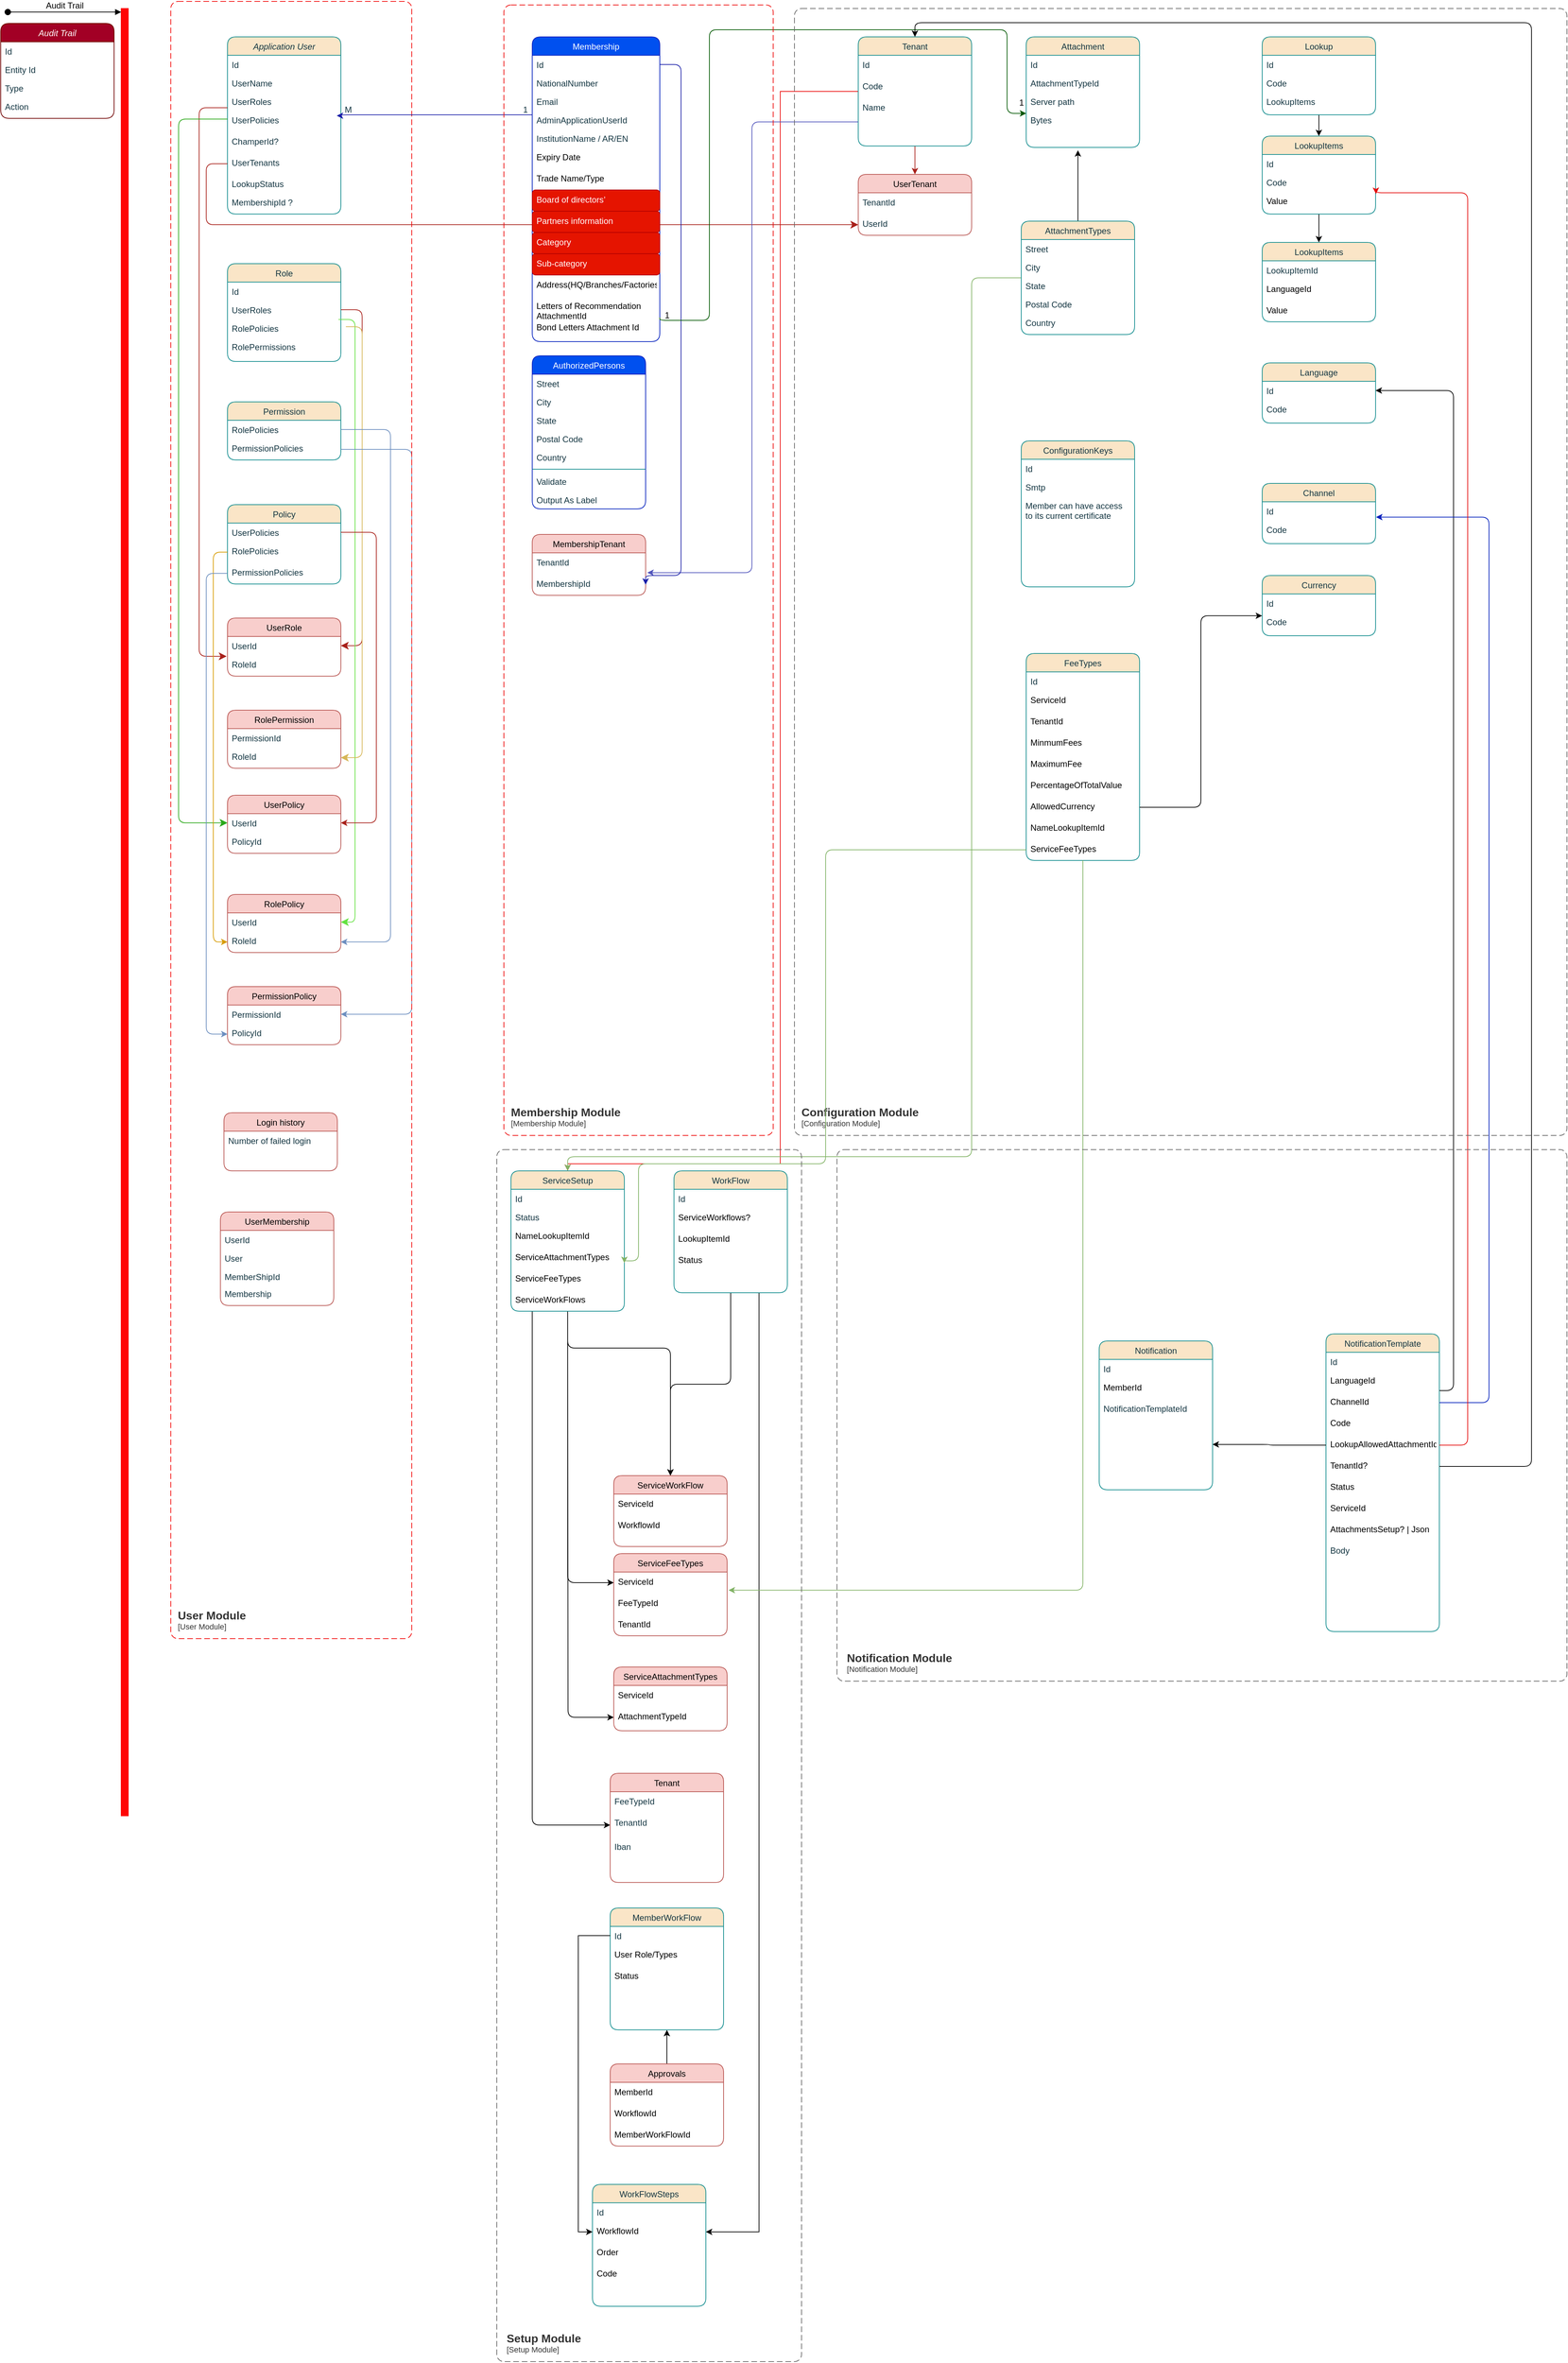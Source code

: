 <mxfile version="22.1.21" type="github">
  <diagram id="C5RBs43oDa-KdzZeNtuy" name="Page-1">
    <mxGraphModel dx="2261" dy="780" grid="1" gridSize="10" guides="1" tooltips="1" connect="1" arrows="1" fold="1" page="1" pageScale="1" pageWidth="827" pageHeight="1169" math="0" shadow="0">
      <root>
        <mxCell id="WIyWlLk6GJQsqaUBKTNV-0" />
        <mxCell id="WIyWlLk6GJQsqaUBKTNV-1" parent="WIyWlLk6GJQsqaUBKTNV-0" />
        <mxCell id="zkfFHV4jXpPFQw0GAbJ--0" value="Application User" style="swimlane;fontStyle=2;align=center;verticalAlign=top;childLayout=stackLayout;horizontal=1;startSize=26;horizontalStack=0;resizeParent=1;resizeLast=0;collapsible=1;marginBottom=0;rounded=1;shadow=0;strokeWidth=1;labelBackgroundColor=none;fillColor=#FAE5C7;strokeColor=#0F8B8D;fontColor=#143642;" parent="WIyWlLk6GJQsqaUBKTNV-1" vertex="1">
          <mxGeometry x="-460" y="60" width="160" height="250" as="geometry">
            <mxRectangle x="230" y="140" width="160" height="26" as="alternateBounds" />
          </mxGeometry>
        </mxCell>
        <mxCell id="zkfFHV4jXpPFQw0GAbJ--1" value="Id " style="text;align=left;verticalAlign=top;spacingLeft=4;spacingRight=4;overflow=hidden;rotatable=0;points=[[0,0.5],[1,0.5]];portConstraint=eastwest;labelBackgroundColor=none;fontColor=#143642;rounded=1;" parent="zkfFHV4jXpPFQw0GAbJ--0" vertex="1">
          <mxGeometry y="26" width="160" height="26" as="geometry" />
        </mxCell>
        <mxCell id="zkfFHV4jXpPFQw0GAbJ--2" value="UserName " style="text;align=left;verticalAlign=top;spacingLeft=4;spacingRight=4;overflow=hidden;rotatable=0;points=[[0,0.5],[1,0.5]];portConstraint=eastwest;rounded=1;shadow=0;html=0;labelBackgroundColor=none;fontColor=#143642;" parent="zkfFHV4jXpPFQw0GAbJ--0" vertex="1">
          <mxGeometry y="52" width="160" height="26" as="geometry" />
        </mxCell>
        <mxCell id="zkfFHV4jXpPFQw0GAbJ--3" value="UserRoles " style="text;align=left;verticalAlign=top;spacingLeft=4;spacingRight=4;overflow=hidden;rotatable=0;points=[[0,0.5],[1,0.5]];portConstraint=eastwest;rounded=1;shadow=0;html=0;labelBackgroundColor=none;fontColor=#143642;" parent="zkfFHV4jXpPFQw0GAbJ--0" vertex="1">
          <mxGeometry y="78" width="160" height="26" as="geometry" />
        </mxCell>
        <mxCell id="HNwjK3SMnaEkGl9XXdPA-33" value="UserPolicies" style="text;strokeColor=none;fillColor=none;spacingLeft=4;spacingRight=4;overflow=hidden;rotatable=0;points=[[0,0.5],[1,0.5]];portConstraint=eastwest;fontSize=12;whiteSpace=wrap;html=1;fontColor=#143642;rounded=1;" parent="zkfFHV4jXpPFQw0GAbJ--0" vertex="1">
          <mxGeometry y="104" width="160" height="30" as="geometry" />
        </mxCell>
        <mxCell id="HNwjK3SMnaEkGl9XXdPA-285" value="ChamperId?" style="text;strokeColor=none;fillColor=none;spacingLeft=4;spacingRight=4;overflow=hidden;rotatable=0;points=[[0,0.5],[1,0.5]];portConstraint=eastwest;fontSize=12;whiteSpace=wrap;html=1;fontColor=#143642;rounded=1;" parent="zkfFHV4jXpPFQw0GAbJ--0" vertex="1">
          <mxGeometry y="134" width="160" height="30" as="geometry" />
        </mxCell>
        <mxCell id="HNwjK3SMnaEkGl9XXdPA-35" value="UserTenants " style="text;strokeColor=none;fillColor=none;spacingLeft=4;spacingRight=4;overflow=hidden;rotatable=0;points=[[0,0.5],[1,0.5]];portConstraint=eastwest;fontSize=12;whiteSpace=wrap;html=1;fontColor=#143642;rounded=1;" parent="zkfFHV4jXpPFQw0GAbJ--0" vertex="1">
          <mxGeometry y="164" width="160" height="30" as="geometry" />
        </mxCell>
        <mxCell id="HNwjK3SMnaEkGl9XXdPA-312" value="LookupStatus" style="text;strokeColor=none;fillColor=none;spacingLeft=4;spacingRight=4;overflow=hidden;rotatable=0;points=[[0,0.5],[1,0.5]];portConstraint=eastwest;fontSize=12;whiteSpace=wrap;html=1;fontColor=#143642;rounded=1;" parent="zkfFHV4jXpPFQw0GAbJ--0" vertex="1">
          <mxGeometry y="194" width="160" height="26" as="geometry" />
        </mxCell>
        <mxCell id="HNwjK3SMnaEkGl9XXdPA-34" value="MembershipId ?" style="text;strokeColor=none;fillColor=none;spacingLeft=4;spacingRight=4;overflow=hidden;rotatable=0;points=[[0,0.5],[1,0.5]];portConstraint=eastwest;fontSize=12;whiteSpace=wrap;html=1;fontColor=#143642;rounded=1;" parent="zkfFHV4jXpPFQw0GAbJ--0" vertex="1">
          <mxGeometry y="220" width="160" height="20" as="geometry" />
        </mxCell>
        <mxCell id="zkfFHV4jXpPFQw0GAbJ--6" value="Role" style="swimlane;fontStyle=0;align=center;verticalAlign=top;childLayout=stackLayout;horizontal=1;startSize=26;horizontalStack=0;resizeParent=1;resizeLast=0;collapsible=1;marginBottom=0;rounded=1;shadow=0;strokeWidth=1;labelBackgroundColor=none;fillColor=#FAE5C7;strokeColor=#0F8B8D;fontColor=#143642;" parent="WIyWlLk6GJQsqaUBKTNV-1" vertex="1">
          <mxGeometry x="-460" y="380" width="160" height="138" as="geometry">
            <mxRectangle x="130" y="380" width="160" height="26" as="alternateBounds" />
          </mxGeometry>
        </mxCell>
        <mxCell id="zkfFHV4jXpPFQw0GAbJ--7" value="Id" style="text;align=left;verticalAlign=top;spacingLeft=4;spacingRight=4;overflow=hidden;rotatable=0;points=[[0,0.5],[1,0.5]];portConstraint=eastwest;labelBackgroundColor=none;fontColor=#143642;rounded=1;" parent="zkfFHV4jXpPFQw0GAbJ--6" vertex="1">
          <mxGeometry y="26" width="160" height="26" as="geometry" />
        </mxCell>
        <mxCell id="zkfFHV4jXpPFQw0GAbJ--8" value="UserRoles" style="text;align=left;verticalAlign=top;spacingLeft=4;spacingRight=4;overflow=hidden;rotatable=0;points=[[0,0.5],[1,0.5]];portConstraint=eastwest;rounded=1;shadow=0;html=0;labelBackgroundColor=none;fontColor=#143642;" parent="zkfFHV4jXpPFQw0GAbJ--6" vertex="1">
          <mxGeometry y="52" width="160" height="26" as="geometry" />
        </mxCell>
        <mxCell id="zkfFHV4jXpPFQw0GAbJ--11" value="RolePolicies" style="text;align=left;verticalAlign=top;spacingLeft=4;spacingRight=4;overflow=hidden;rotatable=0;points=[[0,0.5],[1,0.5]];portConstraint=eastwest;labelBackgroundColor=none;fontColor=#143642;rounded=1;" parent="zkfFHV4jXpPFQw0GAbJ--6" vertex="1">
          <mxGeometry y="78" width="160" height="26" as="geometry" />
        </mxCell>
        <mxCell id="HNwjK3SMnaEkGl9XXdPA-40" value="RolePermissions" style="text;strokeColor=none;fillColor=none;spacingLeft=4;spacingRight=4;overflow=hidden;rotatable=0;points=[[0,0.5],[1,0.5]];portConstraint=eastwest;fontSize=12;whiteSpace=wrap;html=1;fontColor=#143642;rounded=1;" parent="zkfFHV4jXpPFQw0GAbJ--6" vertex="1">
          <mxGeometry y="104" width="160" height="30" as="geometry" />
        </mxCell>
        <mxCell id="HNwjK3SMnaEkGl9XXdPA-83" value="" style="edgeStyle=orthogonalEdgeStyle;rounded=1;orthogonalLoop=1;jettySize=auto;html=1;strokeColor=#A8201A;fontColor=#143642;fillColor=#FAE5C7;entryX=0.5;entryY=0;entryDx=0;entryDy=0;" parent="WIyWlLk6GJQsqaUBKTNV-1" source="zkfFHV4jXpPFQw0GAbJ--13" target="HNwjK3SMnaEkGl9XXdPA-36" edge="1">
          <mxGeometry relative="1" as="geometry" />
        </mxCell>
        <mxCell id="Dq9lWsZ65r4LyeaIfW2a-0" style="edgeStyle=orthogonalEdgeStyle;rounded=0;orthogonalLoop=1;jettySize=auto;html=1;strokeColor=#ed0707;" parent="WIyWlLk6GJQsqaUBKTNV-1" source="zkfFHV4jXpPFQw0GAbJ--13" target="HNwjK3SMnaEkGl9XXdPA-234" edge="1">
          <mxGeometry relative="1" as="geometry">
            <Array as="points">
              <mxPoint x="320" y="137" />
              <mxPoint x="320" y="1650" />
              <mxPoint x="20" y="1650" />
            </Array>
          </mxGeometry>
        </mxCell>
        <mxCell id="zkfFHV4jXpPFQw0GAbJ--13" value="Tenant" style="swimlane;fontStyle=0;align=center;verticalAlign=top;childLayout=stackLayout;horizontal=1;startSize=26;horizontalStack=0;resizeParent=1;resizeLast=0;collapsible=1;marginBottom=0;rounded=1;shadow=0;strokeWidth=1;labelBackgroundColor=none;fillColor=#FAE5C7;strokeColor=#0F8B8D;fontColor=#143642;" parent="WIyWlLk6GJQsqaUBKTNV-1" vertex="1">
          <mxGeometry x="430" y="60" width="160" height="154" as="geometry">
            <mxRectangle x="340" y="380" width="170" height="26" as="alternateBounds" />
          </mxGeometry>
        </mxCell>
        <mxCell id="HNwjK3SMnaEkGl9XXdPA-7" value="Id&lt;br&gt;" style="text;strokeColor=none;fillColor=none;spacingLeft=4;spacingRight=4;overflow=hidden;rotatable=0;points=[[0,0.5],[1,0.5]];portConstraint=eastwest;fontSize=12;whiteSpace=wrap;html=1;fontColor=#143642;rounded=1;" parent="zkfFHV4jXpPFQw0GAbJ--13" vertex="1">
          <mxGeometry y="26" width="160" height="30" as="geometry" />
        </mxCell>
        <mxCell id="HNwjK3SMnaEkGl9XXdPA-9" value="Code" style="text;strokeColor=none;fillColor=none;spacingLeft=4;spacingRight=4;overflow=hidden;rotatable=0;points=[[0,0.5],[1,0.5]];portConstraint=eastwest;fontSize=12;whiteSpace=wrap;html=1;fontColor=#143642;rounded=1;" parent="zkfFHV4jXpPFQw0GAbJ--13" vertex="1">
          <mxGeometry y="56" width="160" height="30" as="geometry" />
        </mxCell>
        <mxCell id="HNwjK3SMnaEkGl9XXdPA-8" value="Name" style="text;strokeColor=none;fillColor=none;spacingLeft=4;spacingRight=4;overflow=hidden;rotatable=0;points=[[0,0.5],[1,0.5]];portConstraint=eastwest;fontSize=12;whiteSpace=wrap;html=1;fontColor=#143642;rounded=1;" parent="zkfFHV4jXpPFQw0GAbJ--13" vertex="1">
          <mxGeometry y="86" width="160" height="34" as="geometry" />
        </mxCell>
        <mxCell id="zkfFHV4jXpPFQw0GAbJ--17" value="AuthorizedPersons" style="swimlane;fontStyle=0;align=center;verticalAlign=top;childLayout=stackLayout;horizontal=1;startSize=26;horizontalStack=0;resizeParent=1;resizeLast=0;collapsible=1;marginBottom=0;rounded=1;shadow=0;strokeWidth=1;labelBackgroundColor=none;fillColor=#0050ef;strokeColor=#001DBC;fontColor=#ffffff;" parent="WIyWlLk6GJQsqaUBKTNV-1" vertex="1">
          <mxGeometry x="-30" y="510" width="160" height="216" as="geometry">
            <mxRectangle x="550" y="140" width="160" height="26" as="alternateBounds" />
          </mxGeometry>
        </mxCell>
        <mxCell id="zkfFHV4jXpPFQw0GAbJ--18" value="Street" style="text;align=left;verticalAlign=top;spacingLeft=4;spacingRight=4;overflow=hidden;rotatable=0;points=[[0,0.5],[1,0.5]];portConstraint=eastwest;labelBackgroundColor=none;fontColor=#143642;rounded=1;" parent="zkfFHV4jXpPFQw0GAbJ--17" vertex="1">
          <mxGeometry y="26" width="160" height="26" as="geometry" />
        </mxCell>
        <mxCell id="zkfFHV4jXpPFQw0GAbJ--19" value="City" style="text;align=left;verticalAlign=top;spacingLeft=4;spacingRight=4;overflow=hidden;rotatable=0;points=[[0,0.5],[1,0.5]];portConstraint=eastwest;rounded=1;shadow=0;html=0;labelBackgroundColor=none;fontColor=#143642;" parent="zkfFHV4jXpPFQw0GAbJ--17" vertex="1">
          <mxGeometry y="52" width="160" height="26" as="geometry" />
        </mxCell>
        <mxCell id="zkfFHV4jXpPFQw0GAbJ--20" value="State" style="text;align=left;verticalAlign=top;spacingLeft=4;spacingRight=4;overflow=hidden;rotatable=0;points=[[0,0.5],[1,0.5]];portConstraint=eastwest;rounded=1;shadow=0;html=0;labelBackgroundColor=none;fontColor=#143642;" parent="zkfFHV4jXpPFQw0GAbJ--17" vertex="1">
          <mxGeometry y="78" width="160" height="26" as="geometry" />
        </mxCell>
        <mxCell id="zkfFHV4jXpPFQw0GAbJ--21" value="Postal Code" style="text;align=left;verticalAlign=top;spacingLeft=4;spacingRight=4;overflow=hidden;rotatable=0;points=[[0,0.5],[1,0.5]];portConstraint=eastwest;rounded=1;shadow=0;html=0;labelBackgroundColor=none;fontColor=#143642;" parent="zkfFHV4jXpPFQw0GAbJ--17" vertex="1">
          <mxGeometry y="104" width="160" height="26" as="geometry" />
        </mxCell>
        <mxCell id="zkfFHV4jXpPFQw0GAbJ--22" value="Country" style="text;align=left;verticalAlign=top;spacingLeft=4;spacingRight=4;overflow=hidden;rotatable=0;points=[[0,0.5],[1,0.5]];portConstraint=eastwest;rounded=1;shadow=0;html=0;labelBackgroundColor=none;fontColor=#143642;" parent="zkfFHV4jXpPFQw0GAbJ--17" vertex="1">
          <mxGeometry y="130" width="160" height="26" as="geometry" />
        </mxCell>
        <mxCell id="zkfFHV4jXpPFQw0GAbJ--23" value="" style="line;html=1;strokeWidth=1;align=left;verticalAlign=middle;spacingTop=-1;spacingLeft=3;spacingRight=3;rotatable=0;labelPosition=right;points=[];portConstraint=eastwest;labelBackgroundColor=none;fillColor=#FAE5C7;strokeColor=#0F8B8D;fontColor=#143642;rounded=1;" parent="zkfFHV4jXpPFQw0GAbJ--17" vertex="1">
          <mxGeometry y="156" width="160" height="8" as="geometry" />
        </mxCell>
        <mxCell id="zkfFHV4jXpPFQw0GAbJ--24" value="Validate" style="text;align=left;verticalAlign=top;spacingLeft=4;spacingRight=4;overflow=hidden;rotatable=0;points=[[0,0.5],[1,0.5]];portConstraint=eastwest;labelBackgroundColor=none;fontColor=#143642;rounded=1;" parent="zkfFHV4jXpPFQw0GAbJ--17" vertex="1">
          <mxGeometry y="164" width="160" height="26" as="geometry" />
        </mxCell>
        <mxCell id="zkfFHV4jXpPFQw0GAbJ--25" value="Output As Label" style="text;align=left;verticalAlign=top;spacingLeft=4;spacingRight=4;overflow=hidden;rotatable=0;points=[[0,0.5],[1,0.5]];portConstraint=eastwest;labelBackgroundColor=none;fontColor=#143642;rounded=1;" parent="zkfFHV4jXpPFQw0GAbJ--17" vertex="1">
          <mxGeometry y="190" width="160" height="26" as="geometry" />
        </mxCell>
        <mxCell id="HNwjK3SMnaEkGl9XXdPA-36" value="UserTenant" style="swimlane;fontStyle=0;align=center;verticalAlign=top;childLayout=stackLayout;horizontal=1;startSize=26;horizontalStack=0;resizeParent=1;resizeLast=0;collapsible=1;marginBottom=0;rounded=1;shadow=0;strokeWidth=1;labelBackgroundColor=none;fillColor=#f8cecc;strokeColor=#b85450;" parent="WIyWlLk6GJQsqaUBKTNV-1" vertex="1">
          <mxGeometry x="430" y="254" width="160" height="86" as="geometry">
            <mxRectangle x="340" y="380" width="170" height="26" as="alternateBounds" />
          </mxGeometry>
        </mxCell>
        <mxCell id="HNwjK3SMnaEkGl9XXdPA-37" value="TenantId " style="text;strokeColor=none;fillColor=none;spacingLeft=4;spacingRight=4;overflow=hidden;rotatable=0;points=[[0,0.5],[1,0.5]];portConstraint=eastwest;fontSize=12;whiteSpace=wrap;html=1;fontColor=#143642;rounded=1;" parent="HNwjK3SMnaEkGl9XXdPA-36" vertex="1">
          <mxGeometry y="26" width="160" height="30" as="geometry" />
        </mxCell>
        <mxCell id="HNwjK3SMnaEkGl9XXdPA-38" value="UserId " style="text;strokeColor=none;fillColor=none;spacingLeft=4;spacingRight=4;overflow=hidden;rotatable=0;points=[[0,0.5],[1,0.5]];portConstraint=eastwest;fontSize=12;whiteSpace=wrap;html=1;fontColor=#143642;rounded=1;" parent="HNwjK3SMnaEkGl9XXdPA-36" vertex="1">
          <mxGeometry y="56" width="160" height="30" as="geometry" />
        </mxCell>
        <mxCell id="HNwjK3SMnaEkGl9XXdPA-41" value="Permission" style="swimlane;fontStyle=0;align=center;verticalAlign=top;childLayout=stackLayout;horizontal=1;startSize=26;horizontalStack=0;resizeParent=1;resizeLast=0;collapsible=1;marginBottom=0;rounded=1;shadow=0;strokeWidth=1;labelBackgroundColor=none;fillColor=#FAE5C7;strokeColor=#0F8B8D;fontColor=#143642;" parent="WIyWlLk6GJQsqaUBKTNV-1" vertex="1">
          <mxGeometry x="-460" y="575" width="160" height="82" as="geometry">
            <mxRectangle x="130" y="380" width="160" height="26" as="alternateBounds" />
          </mxGeometry>
        </mxCell>
        <mxCell id="HNwjK3SMnaEkGl9XXdPA-44" value="RolePolicies" style="text;align=left;verticalAlign=top;spacingLeft=4;spacingRight=4;overflow=hidden;rotatable=0;points=[[0,0.5],[1,0.5]];portConstraint=eastwest;labelBackgroundColor=none;fontColor=#143642;rounded=1;" parent="HNwjK3SMnaEkGl9XXdPA-41" vertex="1">
          <mxGeometry y="26" width="160" height="26" as="geometry" />
        </mxCell>
        <mxCell id="HNwjK3SMnaEkGl9XXdPA-45" value="PermissionPolicies" style="text;strokeColor=none;fillColor=none;spacingLeft=4;spacingRight=4;overflow=hidden;rotatable=0;points=[[0,0.5],[1,0.5]];portConstraint=eastwest;fontSize=12;whiteSpace=wrap;html=1;fontColor=#143642;rounded=1;" parent="HNwjK3SMnaEkGl9XXdPA-41" vertex="1">
          <mxGeometry y="52" width="160" height="30" as="geometry" />
        </mxCell>
        <mxCell id="HNwjK3SMnaEkGl9XXdPA-46" value="Policy" style="swimlane;fontStyle=0;align=center;verticalAlign=top;childLayout=stackLayout;horizontal=1;startSize=26;horizontalStack=0;resizeParent=1;resizeLast=0;collapsible=1;marginBottom=0;rounded=1;shadow=0;strokeWidth=1;labelBackgroundColor=none;fillColor=#FAE5C7;strokeColor=#0F8B8D;fontColor=#143642;" parent="WIyWlLk6GJQsqaUBKTNV-1" vertex="1">
          <mxGeometry x="-460" y="720" width="160" height="112" as="geometry">
            <mxRectangle x="130" y="380" width="160" height="26" as="alternateBounds" />
          </mxGeometry>
        </mxCell>
        <mxCell id="HNwjK3SMnaEkGl9XXdPA-47" value="UserPolicies" style="text;align=left;verticalAlign=top;spacingLeft=4;spacingRight=4;overflow=hidden;rotatable=0;points=[[0,0.5],[1,0.5]];portConstraint=eastwest;labelBackgroundColor=none;fontColor=#143642;rounded=1;" parent="HNwjK3SMnaEkGl9XXdPA-46" vertex="1">
          <mxGeometry y="26" width="160" height="26" as="geometry" />
        </mxCell>
        <mxCell id="HNwjK3SMnaEkGl9XXdPA-49" value="RolePolicies" style="text;strokeColor=none;fillColor=none;spacingLeft=4;spacingRight=4;overflow=hidden;rotatable=0;points=[[0,0.5],[1,0.5]];portConstraint=eastwest;fontSize=12;whiteSpace=wrap;html=1;fontColor=#143642;rounded=1;" parent="HNwjK3SMnaEkGl9XXdPA-46" vertex="1">
          <mxGeometry y="52" width="160" height="30" as="geometry" />
        </mxCell>
        <mxCell id="HNwjK3SMnaEkGl9XXdPA-48" value="PermissionPolicies" style="text;strokeColor=none;fillColor=none;spacingLeft=4;spacingRight=4;overflow=hidden;rotatable=0;points=[[0,0.5],[1,0.5]];portConstraint=eastwest;fontSize=12;whiteSpace=wrap;html=1;fontColor=#143642;rounded=1;" parent="HNwjK3SMnaEkGl9XXdPA-46" vertex="1">
          <mxGeometry y="82" width="160" height="30" as="geometry" />
        </mxCell>
        <mxCell id="HNwjK3SMnaEkGl9XXdPA-50" value="UserRole" style="swimlane;fontStyle=0;align=center;verticalAlign=top;childLayout=stackLayout;horizontal=1;startSize=26;horizontalStack=0;resizeParent=1;resizeLast=0;collapsible=1;marginBottom=0;rounded=1;shadow=0;strokeWidth=1;labelBackgroundColor=none;fillColor=#f8cecc;strokeColor=#b85450;" parent="WIyWlLk6GJQsqaUBKTNV-1" vertex="1">
          <mxGeometry x="-460" y="880" width="160" height="82" as="geometry">
            <mxRectangle x="130" y="380" width="160" height="26" as="alternateBounds" />
          </mxGeometry>
        </mxCell>
        <mxCell id="HNwjK3SMnaEkGl9XXdPA-51" value="UserId" style="text;align=left;verticalAlign=top;spacingLeft=4;spacingRight=4;overflow=hidden;rotatable=0;points=[[0,0.5],[1,0.5]];portConstraint=eastwest;labelBackgroundColor=none;fontColor=#143642;rounded=1;" parent="HNwjK3SMnaEkGl9XXdPA-50" vertex="1">
          <mxGeometry y="26" width="160" height="26" as="geometry" />
        </mxCell>
        <mxCell id="HNwjK3SMnaEkGl9XXdPA-52" value="RoleId" style="text;strokeColor=none;fillColor=none;spacingLeft=4;spacingRight=4;overflow=hidden;rotatable=0;points=[[0,0.5],[1,0.5]];portConstraint=eastwest;fontSize=12;whiteSpace=wrap;html=1;fontColor=#143642;rounded=1;" parent="HNwjK3SMnaEkGl9XXdPA-50" vertex="1">
          <mxGeometry y="52" width="160" height="30" as="geometry" />
        </mxCell>
        <mxCell id="HNwjK3SMnaEkGl9XXdPA-54" value="RolePermission" style="swimlane;fontStyle=0;align=center;verticalAlign=top;childLayout=stackLayout;horizontal=1;startSize=26;horizontalStack=0;resizeParent=1;resizeLast=0;collapsible=1;marginBottom=0;rounded=1;shadow=0;strokeWidth=1;labelBackgroundColor=none;fillColor=#f8cecc;strokeColor=#b85450;" parent="WIyWlLk6GJQsqaUBKTNV-1" vertex="1">
          <mxGeometry x="-460" y="1010" width="160" height="82" as="geometry">
            <mxRectangle x="130" y="380" width="160" height="26" as="alternateBounds" />
          </mxGeometry>
        </mxCell>
        <mxCell id="HNwjK3SMnaEkGl9XXdPA-55" value="PermissionId" style="text;align=left;verticalAlign=top;spacingLeft=4;spacingRight=4;overflow=hidden;rotatable=0;points=[[0,0.5],[1,0.5]];portConstraint=eastwest;labelBackgroundColor=none;fontColor=#143642;rounded=1;" parent="HNwjK3SMnaEkGl9XXdPA-54" vertex="1">
          <mxGeometry y="26" width="160" height="26" as="geometry" />
        </mxCell>
        <mxCell id="HNwjK3SMnaEkGl9XXdPA-56" value="RoleId" style="text;strokeColor=none;fillColor=none;spacingLeft=4;spacingRight=4;overflow=hidden;rotatable=0;points=[[0,0.5],[1,0.5]];portConstraint=eastwest;fontSize=12;whiteSpace=wrap;html=1;fontColor=#143642;rounded=1;" parent="HNwjK3SMnaEkGl9XXdPA-54" vertex="1">
          <mxGeometry y="52" width="160" height="30" as="geometry" />
        </mxCell>
        <mxCell id="HNwjK3SMnaEkGl9XXdPA-57" value="UserPolicy" style="swimlane;fontStyle=0;align=center;verticalAlign=top;childLayout=stackLayout;horizontal=1;startSize=26;horizontalStack=0;resizeParent=1;resizeLast=0;collapsible=1;marginBottom=0;rounded=1;shadow=0;strokeWidth=1;labelBackgroundColor=none;fillColor=#f8cecc;strokeColor=#b85450;" parent="WIyWlLk6GJQsqaUBKTNV-1" vertex="1">
          <mxGeometry x="-460" y="1130" width="160" height="82" as="geometry">
            <mxRectangle x="130" y="380" width="160" height="26" as="alternateBounds" />
          </mxGeometry>
        </mxCell>
        <mxCell id="HNwjK3SMnaEkGl9XXdPA-58" value="UserId" style="text;align=left;verticalAlign=top;spacingLeft=4;spacingRight=4;overflow=hidden;rotatable=0;points=[[0,0.5],[1,0.5]];portConstraint=eastwest;labelBackgroundColor=none;fontColor=#143642;rounded=1;" parent="HNwjK3SMnaEkGl9XXdPA-57" vertex="1">
          <mxGeometry y="26" width="160" height="26" as="geometry" />
        </mxCell>
        <mxCell id="HNwjK3SMnaEkGl9XXdPA-59" value="PolicyId" style="text;strokeColor=none;fillColor=none;spacingLeft=4;spacingRight=4;overflow=hidden;rotatable=0;points=[[0,0.5],[1,0.5]];portConstraint=eastwest;fontSize=12;whiteSpace=wrap;html=1;fontColor=#143642;rounded=1;" parent="HNwjK3SMnaEkGl9XXdPA-57" vertex="1">
          <mxGeometry y="52" width="160" height="30" as="geometry" />
        </mxCell>
        <mxCell id="HNwjK3SMnaEkGl9XXdPA-60" value="RolePolicy" style="swimlane;fontStyle=0;align=center;verticalAlign=top;childLayout=stackLayout;horizontal=1;startSize=26;horizontalStack=0;resizeParent=1;resizeLast=0;collapsible=1;marginBottom=0;rounded=1;shadow=0;strokeWidth=1;labelBackgroundColor=none;fillColor=#f8cecc;strokeColor=#b85450;" parent="WIyWlLk6GJQsqaUBKTNV-1" vertex="1">
          <mxGeometry x="-460" y="1270" width="160" height="82" as="geometry">
            <mxRectangle x="130" y="380" width="160" height="26" as="alternateBounds" />
          </mxGeometry>
        </mxCell>
        <mxCell id="HNwjK3SMnaEkGl9XXdPA-61" value="UserId" style="text;align=left;verticalAlign=top;spacingLeft=4;spacingRight=4;overflow=hidden;rotatable=0;points=[[0,0.5],[1,0.5]];portConstraint=eastwest;labelBackgroundColor=none;fontColor=#143642;rounded=1;" parent="HNwjK3SMnaEkGl9XXdPA-60" vertex="1">
          <mxGeometry y="26" width="160" height="26" as="geometry" />
        </mxCell>
        <mxCell id="HNwjK3SMnaEkGl9XXdPA-62" value="RoleId" style="text;strokeColor=none;fillColor=none;spacingLeft=4;spacingRight=4;overflow=hidden;rotatable=0;points=[[0,0.5],[1,0.5]];portConstraint=eastwest;fontSize=12;whiteSpace=wrap;html=1;fontColor=#143642;rounded=1;" parent="HNwjK3SMnaEkGl9XXdPA-60" vertex="1">
          <mxGeometry y="52" width="160" height="30" as="geometry" />
        </mxCell>
        <mxCell id="HNwjK3SMnaEkGl9XXdPA-63" value="PermissionPolicy" style="swimlane;fontStyle=0;align=center;verticalAlign=top;childLayout=stackLayout;horizontal=1;startSize=26;horizontalStack=0;resizeParent=1;resizeLast=0;collapsible=1;marginBottom=0;rounded=1;shadow=0;strokeWidth=1;labelBackgroundColor=none;fillColor=#f8cecc;strokeColor=#b85450;" parent="WIyWlLk6GJQsqaUBKTNV-1" vertex="1">
          <mxGeometry x="-460" y="1400" width="160" height="82" as="geometry">
            <mxRectangle x="130" y="380" width="160" height="26" as="alternateBounds" />
          </mxGeometry>
        </mxCell>
        <mxCell id="HNwjK3SMnaEkGl9XXdPA-64" value="PermissionId" style="text;align=left;verticalAlign=top;spacingLeft=4;spacingRight=4;overflow=hidden;rotatable=0;points=[[0,0.5],[1,0.5]];portConstraint=eastwest;labelBackgroundColor=none;fontColor=#143642;rounded=1;" parent="HNwjK3SMnaEkGl9XXdPA-63" vertex="1">
          <mxGeometry y="26" width="160" height="26" as="geometry" />
        </mxCell>
        <mxCell id="HNwjK3SMnaEkGl9XXdPA-65" value="PolicyId" style="text;strokeColor=none;fillColor=none;spacingLeft=4;spacingRight=4;overflow=hidden;rotatable=0;points=[[0,0.5],[1,0.5]];portConstraint=eastwest;fontSize=12;whiteSpace=wrap;html=1;fontColor=#143642;rounded=1;" parent="HNwjK3SMnaEkGl9XXdPA-63" vertex="1">
          <mxGeometry y="52" width="160" height="30" as="geometry" />
        </mxCell>
        <mxCell id="HNwjK3SMnaEkGl9XXdPA-69" value="" style="edgeStyle=elbowEdgeStyle;elbow=vertical;endArrow=classic;html=1;curved=0;rounded=1;endSize=8;startSize=8;strokeColor=#A8201A;fontColor=#143642;fillColor=#FAE5C7;entryX=-0.008;entryY=1.077;entryDx=0;entryDy=0;entryPerimeter=0;" parent="WIyWlLk6GJQsqaUBKTNV-1" source="zkfFHV4jXpPFQw0GAbJ--3" target="HNwjK3SMnaEkGl9XXdPA-51" edge="1">
          <mxGeometry width="50" height="50" relative="1" as="geometry">
            <mxPoint x="-500" y="40" as="sourcePoint" />
            <mxPoint x="-480" y="940" as="targetPoint" />
            <Array as="points">
              <mxPoint x="-500" y="160" />
            </Array>
          </mxGeometry>
        </mxCell>
        <mxCell id="HNwjK3SMnaEkGl9XXdPA-70" value="" style="edgeStyle=elbowEdgeStyle;elbow=vertical;endArrow=classic;html=1;curved=0;rounded=1;endSize=8;startSize=8;strokeColor=#2ba81a;fontColor=#143642;fillColor=#FAE5C7;entryX=0;entryY=0.5;entryDx=0;entryDy=0;" parent="WIyWlLk6GJQsqaUBKTNV-1" source="HNwjK3SMnaEkGl9XXdPA-33" target="HNwjK3SMnaEkGl9XXdPA-58" edge="1">
          <mxGeometry width="50" height="50" relative="1" as="geometry">
            <mxPoint x="-489" y="176" as="sourcePoint" />
            <mxPoint x="-490" y="950" as="targetPoint" />
            <Array as="points">
              <mxPoint x="-529" y="176" />
            </Array>
          </mxGeometry>
        </mxCell>
        <mxCell id="HNwjK3SMnaEkGl9XXdPA-71" value="" style="edgeStyle=elbowEdgeStyle;elbow=vertical;endArrow=classic;html=1;curved=0;rounded=1;endSize=8;startSize=8;strokeColor=#A8201A;fontColor=#143642;fillColor=#FAE5C7;entryX=0;entryY=0.5;entryDx=0;entryDy=0;exitX=0;exitY=0.5;exitDx=0;exitDy=0;" parent="WIyWlLk6GJQsqaUBKTNV-1" source="HNwjK3SMnaEkGl9XXdPA-35" target="HNwjK3SMnaEkGl9XXdPA-38" edge="1">
          <mxGeometry width="50" height="50" relative="1" as="geometry">
            <mxPoint x="-450" y="170" as="sourcePoint" />
            <mxPoint x="-451" y="944" as="targetPoint" />
            <Array as="points">
              <mxPoint x="-490" y="170" />
            </Array>
          </mxGeometry>
        </mxCell>
        <mxCell id="HNwjK3SMnaEkGl9XXdPA-72" value="" style="edgeStyle=elbowEdgeStyle;elbow=vertical;endArrow=classic;html=1;curved=0;rounded=1;endSize=8;startSize=8;strokeColor=#A8201A;fontColor=#143642;fillColor=#FAE5C7;entryX=1;entryY=0.5;entryDx=0;entryDy=0;" parent="WIyWlLk6GJQsqaUBKTNV-1" source="zkfFHV4jXpPFQw0GAbJ--8" target="HNwjK3SMnaEkGl9XXdPA-51" edge="1">
          <mxGeometry width="50" height="50" relative="1" as="geometry">
            <mxPoint x="-269" y="460" as="sourcePoint" />
            <mxPoint x="-270" y="1234" as="targetPoint" />
            <Array as="points">
              <mxPoint x="-270" y="470" />
            </Array>
          </mxGeometry>
        </mxCell>
        <mxCell id="HNwjK3SMnaEkGl9XXdPA-73" value="" style="edgeStyle=elbowEdgeStyle;elbow=vertical;endArrow=classic;html=1;curved=0;rounded=1;endSize=8;startSize=8;strokeColor=#64e141;fontColor=#143642;fillColor=#FAE5C7;entryX=1;entryY=0.5;entryDx=0;entryDy=0;exitX=0.979;exitY=0.031;exitDx=0;exitDy=0;exitPerimeter=0;" parent="WIyWlLk6GJQsqaUBKTNV-1" source="zkfFHV4jXpPFQw0GAbJ--11" target="HNwjK3SMnaEkGl9XXdPA-61" edge="1">
          <mxGeometry width="50" height="50" relative="1" as="geometry">
            <mxPoint x="-290" y="470" as="sourcePoint" />
            <mxPoint x="-290" y="944" as="targetPoint" />
            <Array as="points">
              <mxPoint x="-280" y="495" />
            </Array>
          </mxGeometry>
        </mxCell>
        <mxCell id="HNwjK3SMnaEkGl9XXdPA-75" value="" style="edgeStyle=elbowEdgeStyle;elbow=horizontal;endArrow=classic;html=1;curved=0;rounded=1;endSize=8;startSize=8;strokeColor=#d6b656;fontColor=#143642;fillColor=#fff2cc;entryX=1;entryY=0.5;entryDx=0;entryDy=0;exitX=0.979;exitY=0.031;exitDx=0;exitDy=0;exitPerimeter=0;" parent="WIyWlLk6GJQsqaUBKTNV-1" target="HNwjK3SMnaEkGl9XXdPA-56" edge="1">
          <mxGeometry width="50" height="50" relative="1" as="geometry">
            <mxPoint x="-293" y="469" as="sourcePoint" />
            <mxPoint x="-290" y="1319" as="targetPoint" />
            <Array as="points">
              <mxPoint x="-270" y="505" />
            </Array>
          </mxGeometry>
        </mxCell>
        <mxCell id="HNwjK3SMnaEkGl9XXdPA-76" style="edgeStyle=orthogonalEdgeStyle;rounded=1;orthogonalLoop=1;jettySize=auto;html=1;entryX=1;entryY=0.5;entryDx=0;entryDy=0;strokeColor=#A8201A;fontColor=#143642;fillColor=#FAE5C7;" parent="WIyWlLk6GJQsqaUBKTNV-1" source="HNwjK3SMnaEkGl9XXdPA-47" target="HNwjK3SMnaEkGl9XXdPA-58" edge="1">
          <mxGeometry relative="1" as="geometry">
            <Array as="points">
              <mxPoint x="-250" y="759" />
              <mxPoint x="-250" y="1169" />
            </Array>
          </mxGeometry>
        </mxCell>
        <mxCell id="HNwjK3SMnaEkGl9XXdPA-77" style="edgeStyle=orthogonalEdgeStyle;rounded=1;orthogonalLoop=1;jettySize=auto;html=1;entryX=0;entryY=0.5;entryDx=0;entryDy=0;strokeColor=#d79b00;fontColor=#143642;fillColor=#ffe6cc;" parent="WIyWlLk6GJQsqaUBKTNV-1" source="HNwjK3SMnaEkGl9XXdPA-49" target="HNwjK3SMnaEkGl9XXdPA-62" edge="1">
          <mxGeometry relative="1" as="geometry" />
        </mxCell>
        <mxCell id="HNwjK3SMnaEkGl9XXdPA-79" style="edgeStyle=orthogonalEdgeStyle;rounded=1;orthogonalLoop=1;jettySize=auto;html=1;entryX=0;entryY=0.5;entryDx=0;entryDy=0;strokeColor=#6c8ebf;fontColor=#143642;fillColor=#dae8fc;" parent="WIyWlLk6GJQsqaUBKTNV-1" source="HNwjK3SMnaEkGl9XXdPA-48" target="HNwjK3SMnaEkGl9XXdPA-65" edge="1">
          <mxGeometry relative="1" as="geometry">
            <Array as="points">
              <mxPoint x="-490" y="817" />
              <mxPoint x="-490" y="1467" />
            </Array>
          </mxGeometry>
        </mxCell>
        <mxCell id="HNwjK3SMnaEkGl9XXdPA-80" style="edgeStyle=orthogonalEdgeStyle;rounded=1;orthogonalLoop=1;jettySize=auto;html=1;entryX=1;entryY=0.5;entryDx=0;entryDy=0;strokeColor=#6c8ebf;fontColor=#143642;fillColor=#dae8fc;" parent="WIyWlLk6GJQsqaUBKTNV-1" source="HNwjK3SMnaEkGl9XXdPA-44" target="HNwjK3SMnaEkGl9XXdPA-62" edge="1">
          <mxGeometry relative="1" as="geometry">
            <Array as="points">
              <mxPoint x="-230" y="614" />
              <mxPoint x="-230" y="1337" />
            </Array>
          </mxGeometry>
        </mxCell>
        <mxCell id="HNwjK3SMnaEkGl9XXdPA-81" style="edgeStyle=orthogonalEdgeStyle;rounded=1;orthogonalLoop=1;jettySize=auto;html=1;entryX=1;entryY=0.5;entryDx=0;entryDy=0;strokeColor=#6c8ebf;fontColor=#143642;fillColor=#dae8fc;" parent="WIyWlLk6GJQsqaUBKTNV-1" source="HNwjK3SMnaEkGl9XXdPA-45" target="HNwjK3SMnaEkGl9XXdPA-64" edge="1">
          <mxGeometry relative="1" as="geometry">
            <Array as="points">
              <mxPoint x="-200" y="642" />
              <mxPoint x="-200" y="1439" />
            </Array>
          </mxGeometry>
        </mxCell>
        <mxCell id="HNwjK3SMnaEkGl9XXdPA-84" value="Membership" style="swimlane;fontStyle=0;align=center;verticalAlign=top;childLayout=stackLayout;horizontal=1;startSize=26;horizontalStack=0;resizeParent=1;resizeLast=0;collapsible=1;marginBottom=0;rounded=1;shadow=0;strokeWidth=1;labelBackgroundColor=none;fillColor=#0050ef;strokeColor=#001DBC;fontColor=#ffffff;" parent="WIyWlLk6GJQsqaUBKTNV-1" vertex="1">
          <mxGeometry x="-30" y="60" width="180" height="430" as="geometry">
            <mxRectangle x="550" y="140" width="160" height="26" as="alternateBounds" />
          </mxGeometry>
        </mxCell>
        <mxCell id="HNwjK3SMnaEkGl9XXdPA-85" value="Id" style="text;align=left;verticalAlign=top;spacingLeft=4;spacingRight=4;overflow=hidden;rotatable=0;points=[[0,0.5],[1,0.5]];portConstraint=eastwest;labelBackgroundColor=none;fontColor=#143642;rounded=1;" parent="HNwjK3SMnaEkGl9XXdPA-84" vertex="1">
          <mxGeometry y="26" width="180" height="26" as="geometry" />
        </mxCell>
        <mxCell id="HNwjK3SMnaEkGl9XXdPA-86" value="NationalNumber" style="text;align=left;verticalAlign=top;spacingLeft=4;spacingRight=4;overflow=hidden;rotatable=0;points=[[0,0.5],[1,0.5]];portConstraint=eastwest;rounded=1;shadow=0;html=0;labelBackgroundColor=none;fontColor=#143642;" parent="HNwjK3SMnaEkGl9XXdPA-84" vertex="1">
          <mxGeometry y="52" width="180" height="26" as="geometry" />
        </mxCell>
        <mxCell id="HNwjK3SMnaEkGl9XXdPA-87" value="Email" style="text;align=left;verticalAlign=top;spacingLeft=4;spacingRight=4;overflow=hidden;rotatable=0;points=[[0,0.5],[1,0.5]];portConstraint=eastwest;rounded=1;shadow=0;html=0;labelBackgroundColor=none;fontColor=#143642;" parent="HNwjK3SMnaEkGl9XXdPA-84" vertex="1">
          <mxGeometry y="78" width="180" height="26" as="geometry" />
        </mxCell>
        <mxCell id="HNwjK3SMnaEkGl9XXdPA-88" value="AdminApplicationUserId" style="text;align=left;verticalAlign=top;spacingLeft=4;spacingRight=4;overflow=hidden;rotatable=0;points=[[0,0.5],[1,0.5]];portConstraint=eastwest;rounded=1;shadow=0;html=0;labelBackgroundColor=none;fontColor=#143642;" parent="HNwjK3SMnaEkGl9XXdPA-84" vertex="1">
          <mxGeometry y="104" width="180" height="26" as="geometry" />
        </mxCell>
        <mxCell id="HNwjK3SMnaEkGl9XXdPA-89" value="InstitutionName / AR/EN" style="text;align=left;verticalAlign=top;spacingLeft=4;spacingRight=4;overflow=hidden;rotatable=0;points=[[0,0.5],[1,0.5]];portConstraint=eastwest;rounded=1;shadow=0;html=0;labelBackgroundColor=none;fontColor=#143642;" parent="HNwjK3SMnaEkGl9XXdPA-84" vertex="1">
          <mxGeometry y="130" width="180" height="26" as="geometry" />
        </mxCell>
        <mxCell id="HNwjK3SMnaEkGl9XXdPA-126" value="&lt;font color=&quot;#000000&quot;&gt;Expiry Date&lt;/font&gt;" style="text;strokeColor=none;fillColor=none;spacingLeft=4;spacingRight=4;overflow=hidden;rotatable=0;points=[[0,0.5],[1,0.5]];portConstraint=eastwest;fontSize=12;whiteSpace=wrap;html=1;fontFamily=Helvetica;fontColor=#ffffff;rounded=1;" parent="HNwjK3SMnaEkGl9XXdPA-84" vertex="1">
          <mxGeometry y="156" width="180" height="30" as="geometry" />
        </mxCell>
        <mxCell id="HNwjK3SMnaEkGl9XXdPA-125" value="&lt;font color=&quot;#000000&quot;&gt;Trade Name/Type&lt;/font&gt;" style="text;strokeColor=none;fillColor=none;spacingLeft=4;spacingRight=4;overflow=hidden;rotatable=0;points=[[0,0.5],[1,0.5]];portConstraint=eastwest;fontSize=12;whiteSpace=wrap;html=1;fontFamily=Helvetica;fontColor=#ffffff;rounded=1;" parent="HNwjK3SMnaEkGl9XXdPA-84" vertex="1">
          <mxGeometry y="186" width="180" height="30" as="geometry" />
        </mxCell>
        <mxCell id="HNwjK3SMnaEkGl9XXdPA-132" value="Board of directors’&amp;nbsp;" style="text;strokeColor=#B20000;fillColor=#e51400;spacingLeft=4;spacingRight=4;overflow=hidden;rotatable=0;points=[[0,0.5],[1,0.5]];portConstraint=eastwest;fontSize=12;whiteSpace=wrap;html=1;fontFamily=Helvetica;fontColor=#ffffff;rounded=1;" parent="HNwjK3SMnaEkGl9XXdPA-84" vertex="1">
          <mxGeometry y="216" width="180" height="30" as="geometry" />
        </mxCell>
        <mxCell id="HNwjK3SMnaEkGl9XXdPA-130" value="Partners information" style="text;strokeColor=#B20000;fillColor=#e51400;spacingLeft=4;spacingRight=4;overflow=hidden;rotatable=0;points=[[0,0.5],[1,0.5]];portConstraint=eastwest;fontSize=12;whiteSpace=wrap;html=1;fontFamily=Helvetica;fontColor=#ffffff;rounded=1;" parent="HNwjK3SMnaEkGl9XXdPA-84" vertex="1">
          <mxGeometry y="246" width="180" height="30" as="geometry" />
        </mxCell>
        <mxCell id="HNwjK3SMnaEkGl9XXdPA-127" value="Category" style="text;strokeColor=#B20000;fillColor=#e51400;spacingLeft=4;spacingRight=4;overflow=hidden;rotatable=0;points=[[0,0.5],[1,0.5]];portConstraint=eastwest;fontSize=12;whiteSpace=wrap;html=1;fontFamily=Helvetica;fontColor=#ffffff;rounded=1;" parent="HNwjK3SMnaEkGl9XXdPA-84" vertex="1">
          <mxGeometry y="276" width="180" height="30" as="geometry" />
        </mxCell>
        <mxCell id="HNwjK3SMnaEkGl9XXdPA-131" value="Sub-category" style="text;strokeColor=#B20000;fillColor=#e51400;spacingLeft=4;spacingRight=4;overflow=hidden;rotatable=0;points=[[0,0.5],[1,0.5]];portConstraint=eastwest;fontSize=12;whiteSpace=wrap;html=1;fontFamily=Helvetica;fontColor=#ffffff;rounded=1;" parent="HNwjK3SMnaEkGl9XXdPA-84" vertex="1">
          <mxGeometry y="306" width="180" height="30" as="geometry" />
        </mxCell>
        <mxCell id="HNwjK3SMnaEkGl9XXdPA-121" value="&lt;font color=&quot;#000000&quot;&gt;Address(HQ/Branches/Factories)&lt;/font&gt;" style="text;strokeColor=none;fillColor=none;spacingLeft=4;spacingRight=4;overflow=hidden;rotatable=0;points=[[0,0.5],[1,0.5]];portConstraint=eastwest;fontSize=12;whiteSpace=wrap;html=1;fontFamily=Helvetica;fontColor=#ffffff;rounded=1;" parent="HNwjK3SMnaEkGl9XXdPA-84" vertex="1">
          <mxGeometry y="336" width="180" height="30" as="geometry" />
        </mxCell>
        <mxCell id="HNwjK3SMnaEkGl9XXdPA-170" value="Letters of Recommendation AttachmentId" style="text;strokeColor=none;fillColor=none;spacingLeft=4;spacingRight=4;overflow=hidden;rotatable=0;points=[[0,0.5],[1,0.5]];portConstraint=eastwest;fontSize=12;whiteSpace=wrap;html=1;" parent="HNwjK3SMnaEkGl9XXdPA-84" vertex="1">
          <mxGeometry y="366" width="180" height="30" as="geometry" />
        </mxCell>
        <mxCell id="HNwjK3SMnaEkGl9XXdPA-173" value="Bond Letters Attachment Id" style="text;strokeColor=none;fillColor=none;spacingLeft=4;spacingRight=4;overflow=hidden;rotatable=0;points=[[0,0.5],[1,0.5]];portConstraint=eastwest;fontSize=12;whiteSpace=wrap;html=1;" parent="HNwjK3SMnaEkGl9XXdPA-84" vertex="1">
          <mxGeometry y="396" width="180" height="30" as="geometry" />
        </mxCell>
        <object placeholders="1" c4Name="User Module" c4Type="ContainerScopeBoundary" c4Application="User Module" label="&lt;font style=&quot;font-size: 16px&quot;&gt;&lt;b&gt;&lt;div style=&quot;text-align: left&quot;&gt;%c4Name%&lt;/div&gt;&lt;/b&gt;&lt;/font&gt;&lt;div style=&quot;text-align: left&quot;&gt;[%c4Application%]&lt;/div&gt;" id="HNwjK3SMnaEkGl9XXdPA-95">
          <mxCell style="rounded=1;fontSize=11;whiteSpace=wrap;html=1;dashed=1;arcSize=20;fillColor=none;strokeColor=#f20707;fontColor=#333333;labelBackgroundColor=none;align=left;verticalAlign=bottom;labelBorderColor=none;spacingTop=0;spacing=10;dashPattern=8 4;metaEdit=1;rotatable=0;perimeter=rectanglePerimeter;noLabel=0;labelPadding=0;allowArrows=0;connectable=0;expand=0;recursiveResize=0;editable=1;pointerEvents=0;absoluteArcSize=1;points=[[0.25,0,0],[0.5,0,0],[0.75,0,0],[1,0.25,0],[1,0.5,0],[1,0.75,0],[0.75,1,0],[0.5,1,0],[0.25,1,0],[0,0.75,0],[0,0.5,0],[0,0.25,0]];" parent="WIyWlLk6GJQsqaUBKTNV-1" vertex="1">
            <mxGeometry x="-540" y="10" width="340" height="2310" as="geometry" />
          </mxCell>
        </object>
        <mxCell id="HNwjK3SMnaEkGl9XXdPA-96" value="Attachment" style="swimlane;fontStyle=0;align=center;verticalAlign=top;childLayout=stackLayout;horizontal=1;startSize=26;horizontalStack=0;resizeParent=1;resizeLast=0;collapsible=1;marginBottom=0;rounded=1;shadow=0;strokeWidth=1;labelBackgroundColor=none;fillColor=#FAE5C7;strokeColor=#0F8B8D;fontColor=#143642;" parent="WIyWlLk6GJQsqaUBKTNV-1" vertex="1">
          <mxGeometry x="667" y="60" width="160" height="156" as="geometry">
            <mxRectangle x="550" y="140" width="160" height="26" as="alternateBounds" />
          </mxGeometry>
        </mxCell>
        <mxCell id="HNwjK3SMnaEkGl9XXdPA-97" value="Id" style="text;align=left;verticalAlign=top;spacingLeft=4;spacingRight=4;overflow=hidden;rotatable=0;points=[[0,0.5],[1,0.5]];portConstraint=eastwest;labelBackgroundColor=none;fontColor=#143642;rounded=1;" parent="HNwjK3SMnaEkGl9XXdPA-96" vertex="1">
          <mxGeometry y="26" width="160" height="26" as="geometry" />
        </mxCell>
        <mxCell id="HNwjK3SMnaEkGl9XXdPA-98" value="AttachmentTypeId" style="text;align=left;verticalAlign=top;spacingLeft=4;spacingRight=4;overflow=hidden;rotatable=0;points=[[0,0.5],[1,0.5]];portConstraint=eastwest;rounded=1;shadow=0;html=0;labelBackgroundColor=none;fontColor=#143642;" parent="HNwjK3SMnaEkGl9XXdPA-96" vertex="1">
          <mxGeometry y="52" width="160" height="26" as="geometry" />
        </mxCell>
        <mxCell id="HNwjK3SMnaEkGl9XXdPA-99" value="Server path" style="text;align=left;verticalAlign=top;spacingLeft=4;spacingRight=4;overflow=hidden;rotatable=0;points=[[0,0.5],[1,0.5]];portConstraint=eastwest;rounded=1;shadow=0;html=0;labelBackgroundColor=none;fontColor=#143642;" parent="HNwjK3SMnaEkGl9XXdPA-96" vertex="1">
          <mxGeometry y="78" width="160" height="26" as="geometry" />
        </mxCell>
        <mxCell id="HNwjK3SMnaEkGl9XXdPA-100" value="Bytes" style="text;align=left;verticalAlign=top;spacingLeft=4;spacingRight=4;overflow=hidden;rotatable=0;points=[[0,0.5],[1,0.5]];portConstraint=eastwest;rounded=1;shadow=0;html=0;labelBackgroundColor=none;fontColor=#143642;" parent="HNwjK3SMnaEkGl9XXdPA-96" vertex="1">
          <mxGeometry y="104" width="160" height="26" as="geometry" />
        </mxCell>
        <mxCell id="HNwjK3SMnaEkGl9XXdPA-161" style="text;align=left;verticalAlign=top;spacingLeft=4;spacingRight=4;overflow=hidden;rotatable=0;points=[[0,0.5],[1,0.5]];portConstraint=eastwest;rounded=1;shadow=0;html=0;labelBackgroundColor=none;fontColor=#143642;" parent="HNwjK3SMnaEkGl9XXdPA-96" vertex="1">
          <mxGeometry y="130" width="160" height="26" as="geometry" />
        </mxCell>
        <mxCell id="HNwjK3SMnaEkGl9XXdPA-105" style="edgeStyle=orthogonalEdgeStyle;rounded=1;orthogonalLoop=1;jettySize=auto;html=1;entryX=-0.027;entryY=0.773;entryDx=0;entryDy=0;strokeColor=#1a1fa8;fontColor=#143642;fillColor=#FAE5C7;entryPerimeter=0;" parent="WIyWlLk6GJQsqaUBKTNV-1" source="HNwjK3SMnaEkGl9XXdPA-88" target="HNwjK3SMnaEkGl9XXdPA-107" edge="1">
          <mxGeometry relative="1" as="geometry">
            <Array as="points">
              <mxPoint x="-300" y="170" />
              <mxPoint x="-300" y="171" />
            </Array>
          </mxGeometry>
        </mxCell>
        <mxCell id="HNwjK3SMnaEkGl9XXdPA-106" value="1" style="text;html=1;align=center;verticalAlign=middle;resizable=0;points=[];autosize=1;strokeColor=none;fillColor=none;fontColor=#143642;rounded=1;" parent="WIyWlLk6GJQsqaUBKTNV-1" vertex="1">
          <mxGeometry x="-55" y="148" width="30" height="30" as="geometry" />
        </mxCell>
        <mxCell id="HNwjK3SMnaEkGl9XXdPA-107" value="M" style="text;html=1;align=center;verticalAlign=middle;resizable=0;points=[];autosize=1;strokeColor=none;fillColor=none;fontColor=#143642;rounded=1;" parent="WIyWlLk6GJQsqaUBKTNV-1" vertex="1">
          <mxGeometry x="-305" y="148" width="30" height="30" as="geometry" />
        </mxCell>
        <mxCell id="HNwjK3SMnaEkGl9XXdPA-108" value="MembershipTenant&#xa;" style="swimlane;fontStyle=0;align=center;verticalAlign=top;childLayout=stackLayout;horizontal=1;startSize=26;horizontalStack=0;resizeParent=1;resizeLast=0;collapsible=1;marginBottom=0;rounded=1;shadow=0;strokeWidth=1;labelBackgroundColor=none;fillColor=#f8cecc;strokeColor=#b85450;" parent="WIyWlLk6GJQsqaUBKTNV-1" vertex="1">
          <mxGeometry x="-30" y="762" width="160" height="86" as="geometry">
            <mxRectangle x="340" y="380" width="170" height="26" as="alternateBounds" />
          </mxGeometry>
        </mxCell>
        <mxCell id="HNwjK3SMnaEkGl9XXdPA-109" value="TenantId " style="text;strokeColor=none;fillColor=none;spacingLeft=4;spacingRight=4;overflow=hidden;rotatable=0;points=[[0,0.5],[1,0.5]];portConstraint=eastwest;fontSize=12;whiteSpace=wrap;html=1;fontColor=#143642;rounded=1;" parent="HNwjK3SMnaEkGl9XXdPA-108" vertex="1">
          <mxGeometry y="26" width="160" height="30" as="geometry" />
        </mxCell>
        <mxCell id="HNwjK3SMnaEkGl9XXdPA-110" value="MembershipId" style="text;strokeColor=none;fillColor=none;spacingLeft=4;spacingRight=4;overflow=hidden;rotatable=0;points=[[0,0.5],[1,0.5]];portConstraint=eastwest;fontSize=12;whiteSpace=wrap;html=1;fontColor=#143642;rounded=1;" parent="HNwjK3SMnaEkGl9XXdPA-108" vertex="1">
          <mxGeometry y="56" width="160" height="30" as="geometry" />
        </mxCell>
        <mxCell id="HNwjK3SMnaEkGl9XXdPA-111" style="edgeStyle=orthogonalEdgeStyle;rounded=1;orthogonalLoop=1;jettySize=auto;html=1;entryX=1.015;entryY=-0.067;entryDx=0;entryDy=0;entryPerimeter=0;strokeColor=#5256bc;fontFamily=Helvetica;fontSize=12;fontColor=#ffffff;startSize=26;fillColor=#FAE5C7;" parent="WIyWlLk6GJQsqaUBKTNV-1" source="HNwjK3SMnaEkGl9XXdPA-8" target="HNwjK3SMnaEkGl9XXdPA-110" edge="1">
          <mxGeometry relative="1" as="geometry">
            <Array as="points">
              <mxPoint x="280" y="180" />
              <mxPoint x="280" y="816" />
            </Array>
          </mxGeometry>
        </mxCell>
        <mxCell id="HNwjK3SMnaEkGl9XXdPA-112" style="edgeStyle=orthogonalEdgeStyle;rounded=1;orthogonalLoop=1;jettySize=auto;html=1;entryX=1;entryY=0.5;entryDx=0;entryDy=0;strokeColor=#1a1fa8;fontFamily=Helvetica;fontSize=12;fontColor=#ffffff;startSize=26;fillColor=#FAE5C7;" parent="WIyWlLk6GJQsqaUBKTNV-1" source="HNwjK3SMnaEkGl9XXdPA-85" target="HNwjK3SMnaEkGl9XXdPA-110" edge="1">
          <mxGeometry relative="1" as="geometry">
            <Array as="points">
              <mxPoint x="180" y="99" />
              <mxPoint x="180" y="820" />
              <mxPoint x="130" y="820" />
            </Array>
          </mxGeometry>
        </mxCell>
        <mxCell id="HNwjK3SMnaEkGl9XXdPA-114" value="Item" style="text;strokeColor=none;fillColor=none;spacingLeft=4;spacingRight=4;overflow=hidden;rotatable=0;points=[[0,0.5],[1,0.5]];portConstraint=eastwest;fontSize=12;whiteSpace=wrap;html=1;fontFamily=Helvetica;fontColor=#ffffff;rounded=1;" parent="WIyWlLk6GJQsqaUBKTNV-1" vertex="1">
          <mxGeometry x="520" y="480" width="40" height="30" as="geometry" />
        </mxCell>
        <mxCell id="HNwjK3SMnaEkGl9XXdPA-115" value="Item" style="text;strokeColor=none;fillColor=none;spacingLeft=4;spacingRight=4;overflow=hidden;rotatable=0;points=[[0,0.5],[1,0.5]];portConstraint=eastwest;fontSize=12;whiteSpace=wrap;html=1;fontFamily=Helvetica;fontColor=#ffffff;rounded=1;" parent="WIyWlLk6GJQsqaUBKTNV-1" vertex="1">
          <mxGeometry x="520" y="480" width="40" height="30" as="geometry" />
        </mxCell>
        <mxCell id="HNwjK3SMnaEkGl9XXdPA-116" value="Item" style="text;strokeColor=none;fillColor=none;spacingLeft=4;spacingRight=4;overflow=hidden;rotatable=0;points=[[0,0.5],[1,0.5]];portConstraint=eastwest;fontSize=12;whiteSpace=wrap;html=1;fontFamily=Helvetica;fontColor=#ffffff;rounded=1;" parent="WIyWlLk6GJQsqaUBKTNV-1" vertex="1">
          <mxGeometry x="520" y="480" width="40" height="30" as="geometry" />
        </mxCell>
        <mxCell id="HNwjK3SMnaEkGl9XXdPA-117" value="Item" style="text;strokeColor=none;fillColor=none;spacingLeft=4;spacingRight=4;overflow=hidden;rotatable=0;points=[[0,0.5],[1,0.5]];portConstraint=eastwest;fontSize=12;whiteSpace=wrap;html=1;fontFamily=Helvetica;fontColor=#ffffff;rounded=1;" parent="WIyWlLk6GJQsqaUBKTNV-1" vertex="1">
          <mxGeometry x="520" y="480" width="40" height="30" as="geometry" />
        </mxCell>
        <mxCell id="HNwjK3SMnaEkGl9XXdPA-118" value="Item" style="text;strokeColor=none;fillColor=none;spacingLeft=4;spacingRight=4;overflow=hidden;rotatable=0;points=[[0,0.5],[1,0.5]];portConstraint=eastwest;fontSize=12;whiteSpace=wrap;html=1;fontFamily=Helvetica;fontColor=#ffffff;rounded=1;" parent="WIyWlLk6GJQsqaUBKTNV-1" vertex="1">
          <mxGeometry x="520" y="480" width="40" height="30" as="geometry" />
        </mxCell>
        <mxCell id="HNwjK3SMnaEkGl9XXdPA-119" value="Item" style="text;strokeColor=none;fillColor=none;spacingLeft=4;spacingRight=4;overflow=hidden;rotatable=0;points=[[0,0.5],[1,0.5]];portConstraint=eastwest;fontSize=12;whiteSpace=wrap;html=1;fontFamily=Helvetica;fontColor=#ffffff;rounded=1;" parent="WIyWlLk6GJQsqaUBKTNV-1" vertex="1">
          <mxGeometry x="530" y="490" width="40" height="30" as="geometry" />
        </mxCell>
        <mxCell id="HNwjK3SMnaEkGl9XXdPA-164" style="edgeStyle=orthogonalEdgeStyle;rounded=1;orthogonalLoop=1;jettySize=auto;html=1;" parent="WIyWlLk6GJQsqaUBKTNV-1" source="HNwjK3SMnaEkGl9XXdPA-133" edge="1">
          <mxGeometry relative="1" as="geometry">
            <mxPoint x="740" y="220" as="targetPoint" />
          </mxGeometry>
        </mxCell>
        <mxCell id="HNwjK3SMnaEkGl9XXdPA-267" style="edgeStyle=orthogonalEdgeStyle;rounded=1;orthogonalLoop=1;jettySize=auto;html=1;fontFamily=Helvetica;fontSize=12;fontColor=default;startSize=23.774;fillColor=#d5e8d4;strokeColor=#82b366;" parent="WIyWlLk6GJQsqaUBKTNV-1" source="HNwjK3SMnaEkGl9XXdPA-133" target="HNwjK3SMnaEkGl9XXdPA-234" edge="1">
          <mxGeometry relative="1" as="geometry">
            <Array as="points">
              <mxPoint x="590" y="400" />
              <mxPoint x="590" y="1640" />
              <mxPoint x="20" y="1640" />
            </Array>
          </mxGeometry>
        </mxCell>
        <mxCell id="HNwjK3SMnaEkGl9XXdPA-133" value="AttachmentTypes" style="swimlane;fontStyle=0;align=center;verticalAlign=top;childLayout=stackLayout;horizontal=1;startSize=26;horizontalStack=0;resizeParent=1;resizeLast=0;collapsible=1;marginBottom=0;rounded=1;shadow=0;strokeWidth=1;labelBackgroundColor=none;fillColor=#FAE5C7;strokeColor=#0F8B8D;fontColor=#143642;" parent="WIyWlLk6GJQsqaUBKTNV-1" vertex="1">
          <mxGeometry x="660" y="320" width="160" height="160" as="geometry">
            <mxRectangle x="550" y="140" width="160" height="26" as="alternateBounds" />
          </mxGeometry>
        </mxCell>
        <mxCell id="HNwjK3SMnaEkGl9XXdPA-134" value="Street" style="text;align=left;verticalAlign=top;spacingLeft=4;spacingRight=4;overflow=hidden;rotatable=0;points=[[0,0.5],[1,0.5]];portConstraint=eastwest;labelBackgroundColor=none;fontColor=#143642;rounded=1;" parent="HNwjK3SMnaEkGl9XXdPA-133" vertex="1">
          <mxGeometry y="26" width="160" height="26" as="geometry" />
        </mxCell>
        <mxCell id="HNwjK3SMnaEkGl9XXdPA-135" value="City" style="text;align=left;verticalAlign=top;spacingLeft=4;spacingRight=4;overflow=hidden;rotatable=0;points=[[0,0.5],[1,0.5]];portConstraint=eastwest;rounded=1;shadow=0;html=0;labelBackgroundColor=none;fontColor=#143642;" parent="HNwjK3SMnaEkGl9XXdPA-133" vertex="1">
          <mxGeometry y="52" width="160" height="26" as="geometry" />
        </mxCell>
        <mxCell id="HNwjK3SMnaEkGl9XXdPA-136" value="State" style="text;align=left;verticalAlign=top;spacingLeft=4;spacingRight=4;overflow=hidden;rotatable=0;points=[[0,0.5],[1,0.5]];portConstraint=eastwest;rounded=1;shadow=0;html=0;labelBackgroundColor=none;fontColor=#143642;" parent="HNwjK3SMnaEkGl9XXdPA-133" vertex="1">
          <mxGeometry y="78" width="160" height="26" as="geometry" />
        </mxCell>
        <mxCell id="HNwjK3SMnaEkGl9XXdPA-137" value="Postal Code" style="text;align=left;verticalAlign=top;spacingLeft=4;spacingRight=4;overflow=hidden;rotatable=0;points=[[0,0.5],[1,0.5]];portConstraint=eastwest;rounded=1;shadow=0;html=0;labelBackgroundColor=none;fontColor=#143642;" parent="HNwjK3SMnaEkGl9XXdPA-133" vertex="1">
          <mxGeometry y="104" width="160" height="26" as="geometry" />
        </mxCell>
        <mxCell id="HNwjK3SMnaEkGl9XXdPA-138" value="Country" style="text;align=left;verticalAlign=top;spacingLeft=4;spacingRight=4;overflow=hidden;rotatable=0;points=[[0,0.5],[1,0.5]];portConstraint=eastwest;rounded=1;shadow=0;html=0;labelBackgroundColor=none;fontColor=#143642;" parent="HNwjK3SMnaEkGl9XXdPA-133" vertex="1">
          <mxGeometry y="130" width="160" height="26" as="geometry" />
        </mxCell>
        <mxCell id="HNwjK3SMnaEkGl9XXdPA-162" style="edgeStyle=orthogonalEdgeStyle;rounded=1;orthogonalLoop=1;jettySize=auto;html=1;" parent="WIyWlLk6GJQsqaUBKTNV-1" source="HNwjK3SMnaEkGl9XXdPA-143" target="HNwjK3SMnaEkGl9XXdPA-149" edge="1">
          <mxGeometry relative="1" as="geometry" />
        </mxCell>
        <mxCell id="HNwjK3SMnaEkGl9XXdPA-143" value="Lookup" style="swimlane;fontStyle=0;align=center;verticalAlign=top;childLayout=stackLayout;horizontal=1;startSize=26;horizontalStack=0;resizeParent=1;resizeLast=0;collapsible=1;marginBottom=0;rounded=1;shadow=0;strokeWidth=1;labelBackgroundColor=none;fillColor=#FAE5C7;strokeColor=#0F8B8D;fontColor=#143642;" parent="WIyWlLk6GJQsqaUBKTNV-1" vertex="1">
          <mxGeometry x="1000" y="60" width="160" height="110" as="geometry">
            <mxRectangle x="550" y="140" width="160" height="26" as="alternateBounds" />
          </mxGeometry>
        </mxCell>
        <mxCell id="HNwjK3SMnaEkGl9XXdPA-144" value="Id" style="text;align=left;verticalAlign=top;spacingLeft=4;spacingRight=4;overflow=hidden;rotatable=0;points=[[0,0.5],[1,0.5]];portConstraint=eastwest;labelBackgroundColor=none;fontColor=#143642;rounded=1;" parent="HNwjK3SMnaEkGl9XXdPA-143" vertex="1">
          <mxGeometry y="26" width="160" height="26" as="geometry" />
        </mxCell>
        <mxCell id="HNwjK3SMnaEkGl9XXdPA-145" value="Code" style="text;align=left;verticalAlign=top;spacingLeft=4;spacingRight=4;overflow=hidden;rotatable=0;points=[[0,0.5],[1,0.5]];portConstraint=eastwest;rounded=1;shadow=0;html=0;labelBackgroundColor=none;fontColor=#143642;" parent="HNwjK3SMnaEkGl9XXdPA-143" vertex="1">
          <mxGeometry y="52" width="160" height="26" as="geometry" />
        </mxCell>
        <mxCell id="HNwjK3SMnaEkGl9XXdPA-146" value="LookupItems" style="text;align=left;verticalAlign=top;spacingLeft=4;spacingRight=4;overflow=hidden;rotatable=0;points=[[0,0.5],[1,0.5]];portConstraint=eastwest;rounded=1;shadow=0;html=0;labelBackgroundColor=none;fontColor=#143642;" parent="HNwjK3SMnaEkGl9XXdPA-143" vertex="1">
          <mxGeometry y="78" width="160" height="26" as="geometry" />
        </mxCell>
        <mxCell id="HNwjK3SMnaEkGl9XXdPA-277" style="edgeStyle=orthogonalEdgeStyle;rounded=1;orthogonalLoop=1;jettySize=auto;html=1;entryX=0.5;entryY=0;entryDx=0;entryDy=0;fontFamily=Helvetica;fontSize=12;fontColor=default;startSize=23.774;" parent="WIyWlLk6GJQsqaUBKTNV-1" source="HNwjK3SMnaEkGl9XXdPA-149" target="HNwjK3SMnaEkGl9XXdPA-272" edge="1">
          <mxGeometry relative="1" as="geometry" />
        </mxCell>
        <mxCell id="HNwjK3SMnaEkGl9XXdPA-149" value="LookupItems" style="swimlane;fontStyle=0;align=center;verticalAlign=top;childLayout=stackLayout;horizontal=1;startSize=26;horizontalStack=0;resizeParent=1;resizeLast=0;collapsible=1;marginBottom=0;rounded=1;shadow=0;strokeWidth=1;labelBackgroundColor=none;fillColor=#FAE5C7;strokeColor=#0F8B8D;fontColor=#143642;" parent="WIyWlLk6GJQsqaUBKTNV-1" vertex="1">
          <mxGeometry x="1000" y="200" width="160" height="110" as="geometry">
            <mxRectangle x="550" y="140" width="160" height="26" as="alternateBounds" />
          </mxGeometry>
        </mxCell>
        <mxCell id="HNwjK3SMnaEkGl9XXdPA-150" value="Id" style="text;align=left;verticalAlign=top;spacingLeft=4;spacingRight=4;overflow=hidden;rotatable=0;points=[[0,0.5],[1,0.5]];portConstraint=eastwest;labelBackgroundColor=none;fontColor=#143642;rounded=1;" parent="HNwjK3SMnaEkGl9XXdPA-149" vertex="1">
          <mxGeometry y="26" width="160" height="26" as="geometry" />
        </mxCell>
        <mxCell id="HNwjK3SMnaEkGl9XXdPA-151" value="Code" style="text;align=left;verticalAlign=top;spacingLeft=4;spacingRight=4;overflow=hidden;rotatable=0;points=[[0,0.5],[1,0.5]];portConstraint=eastwest;rounded=1;shadow=0;html=0;labelBackgroundColor=none;fontColor=#143642;" parent="HNwjK3SMnaEkGl9XXdPA-149" vertex="1">
          <mxGeometry y="52" width="160" height="26" as="geometry" />
        </mxCell>
        <mxCell id="HNwjK3SMnaEkGl9XXdPA-159" value="&lt;font color=&quot;#000000&quot;&gt;Value&lt;/font&gt;" style="text;strokeColor=none;fillColor=none;spacingLeft=4;spacingRight=4;overflow=hidden;rotatable=0;points=[[0,0.5],[1,0.5]];portConstraint=eastwest;fontSize=12;whiteSpace=wrap;html=1;fontFamily=Helvetica;fontColor=#ffffff;rounded=1;" parent="HNwjK3SMnaEkGl9XXdPA-149" vertex="1">
          <mxGeometry y="78" width="160" height="30" as="geometry" />
        </mxCell>
        <mxCell id="HNwjK3SMnaEkGl9XXdPA-153" value="Language" style="swimlane;fontStyle=0;align=center;verticalAlign=top;childLayout=stackLayout;horizontal=1;startSize=26;horizontalStack=0;resizeParent=1;resizeLast=0;collapsible=1;marginBottom=0;rounded=1;shadow=0;strokeWidth=1;labelBackgroundColor=none;fillColor=#FAE5C7;strokeColor=#0F8B8D;fontColor=#143642;" parent="WIyWlLk6GJQsqaUBKTNV-1" vertex="1">
          <mxGeometry x="1000" y="520" width="160" height="85" as="geometry">
            <mxRectangle x="550" y="140" width="160" height="26" as="alternateBounds" />
          </mxGeometry>
        </mxCell>
        <mxCell id="HNwjK3SMnaEkGl9XXdPA-154" value="Id" style="text;align=left;verticalAlign=top;spacingLeft=4;spacingRight=4;overflow=hidden;rotatable=0;points=[[0,0.5],[1,0.5]];portConstraint=eastwest;labelBackgroundColor=none;fontColor=#143642;rounded=1;" parent="HNwjK3SMnaEkGl9XXdPA-153" vertex="1">
          <mxGeometry y="26" width="160" height="26" as="geometry" />
        </mxCell>
        <mxCell id="HNwjK3SMnaEkGl9XXdPA-155" value="Code" style="text;align=left;verticalAlign=top;spacingLeft=4;spacingRight=4;overflow=hidden;rotatable=0;points=[[0,0.5],[1,0.5]];portConstraint=eastwest;rounded=1;shadow=0;html=0;labelBackgroundColor=none;fontColor=#143642;" parent="HNwjK3SMnaEkGl9XXdPA-153" vertex="1">
          <mxGeometry y="52" width="160" height="26" as="geometry" />
        </mxCell>
        <mxCell id="HNwjK3SMnaEkGl9XXdPA-169" style="edgeStyle=orthogonalEdgeStyle;rounded=1;orthogonalLoop=1;jettySize=auto;html=1;fillColor=#008a00;strokeColor=#005700;" parent="WIyWlLk6GJQsqaUBKTNV-1" edge="1">
          <mxGeometry relative="1" as="geometry">
            <mxPoint x="150" y="456" as="sourcePoint" />
            <mxPoint x="667" y="168" as="targetPoint" />
            <Array as="points">
              <mxPoint x="150" y="460" />
              <mxPoint x="220" y="460" />
              <mxPoint x="220" y="50" />
              <mxPoint x="640" y="50" />
              <mxPoint x="640" y="168" />
            </Array>
          </mxGeometry>
        </mxCell>
        <mxCell id="HNwjK3SMnaEkGl9XXdPA-174" value="1" style="text;html=1;align=center;verticalAlign=middle;resizable=0;points=[];autosize=1;strokeColor=none;fillColor=none;" parent="WIyWlLk6GJQsqaUBKTNV-1" vertex="1">
          <mxGeometry x="145" y="438" width="30" height="30" as="geometry" />
        </mxCell>
        <mxCell id="HNwjK3SMnaEkGl9XXdPA-175" value="1" style="text;html=1;align=center;verticalAlign=middle;resizable=0;points=[];autosize=1;strokeColor=none;fillColor=none;" parent="WIyWlLk6GJQsqaUBKTNV-1" vertex="1">
          <mxGeometry x="645" y="138" width="30" height="30" as="geometry" />
        </mxCell>
        <mxCell id="HNwjK3SMnaEkGl9XXdPA-176" value="ConfigurationKeys" style="swimlane;fontStyle=0;align=center;verticalAlign=top;childLayout=stackLayout;horizontal=1;startSize=26;horizontalStack=0;resizeParent=1;resizeLast=0;collapsible=1;marginBottom=0;rounded=1;shadow=0;strokeWidth=1;labelBackgroundColor=none;fillColor=#FAE5C7;strokeColor=#0F8B8D;fontColor=#143642;" parent="WIyWlLk6GJQsqaUBKTNV-1" vertex="1">
          <mxGeometry x="660" y="630" width="160" height="206" as="geometry">
            <mxRectangle x="550" y="140" width="160" height="26" as="alternateBounds" />
          </mxGeometry>
        </mxCell>
        <mxCell id="HNwjK3SMnaEkGl9XXdPA-177" value="Id" style="text;align=left;verticalAlign=top;spacingLeft=4;spacingRight=4;overflow=hidden;rotatable=0;points=[[0,0.5],[1,0.5]];portConstraint=eastwest;labelBackgroundColor=none;fontColor=#143642;rounded=1;" parent="HNwjK3SMnaEkGl9XXdPA-176" vertex="1">
          <mxGeometry y="26" width="160" height="26" as="geometry" />
        </mxCell>
        <mxCell id="HNwjK3SMnaEkGl9XXdPA-287" value="Smtp" style="text;align=left;verticalAlign=top;spacingLeft=4;spacingRight=4;overflow=hidden;rotatable=0;points=[[0,0.5],[1,0.5]];portConstraint=eastwest;labelBackgroundColor=none;fontColor=#143642;rounded=1;" parent="HNwjK3SMnaEkGl9XXdPA-176" vertex="1">
          <mxGeometry y="52" width="160" height="26" as="geometry" />
        </mxCell>
        <mxCell id="HNwjK3SMnaEkGl9XXdPA-178" value="Member can have access to its current certificate " style="text;align=left;verticalAlign=top;spacingLeft=4;spacingRight=4;overflow=hidden;rotatable=0;points=[[0,0.5],[1,0.5]];portConstraint=eastwest;rounded=1;shadow=0;html=0;labelBackgroundColor=none;fontColor=#143642;whiteSpace=wrap;" parent="HNwjK3SMnaEkGl9XXdPA-176" vertex="1">
          <mxGeometry y="78" width="160" height="128" as="geometry" />
        </mxCell>
        <mxCell id="HNwjK3SMnaEkGl9XXdPA-180" value="Notification" style="swimlane;fontStyle=0;align=center;verticalAlign=top;childLayout=stackLayout;horizontal=1;startSize=26;horizontalStack=0;resizeParent=1;resizeLast=0;collapsible=1;marginBottom=0;rounded=1;shadow=0;strokeWidth=1;labelBackgroundColor=none;fillColor=#FAE5C7;strokeColor=#0F8B8D;fontColor=#143642;" parent="WIyWlLk6GJQsqaUBKTNV-1" vertex="1">
          <mxGeometry x="770" y="1900" width="160" height="210" as="geometry">
            <mxRectangle x="550" y="140" width="160" height="26" as="alternateBounds" />
          </mxGeometry>
        </mxCell>
        <mxCell id="HNwjK3SMnaEkGl9XXdPA-181" value="Id" style="text;align=left;verticalAlign=top;spacingLeft=4;spacingRight=4;overflow=hidden;rotatable=0;points=[[0,0.5],[1,0.5]];portConstraint=eastwest;labelBackgroundColor=none;fontColor=#143642;rounded=1;" parent="HNwjK3SMnaEkGl9XXdPA-180" vertex="1">
          <mxGeometry y="26" width="160" height="26" as="geometry" />
        </mxCell>
        <mxCell id="HNwjK3SMnaEkGl9XXdPA-221" value="MemberId" style="text;strokeColor=none;fillColor=none;spacingLeft=4;spacingRight=4;overflow=hidden;rotatable=0;points=[[0,0.5],[1,0.5]];portConstraint=eastwest;fontSize=12;whiteSpace=wrap;html=1;" parent="HNwjK3SMnaEkGl9XXdPA-180" vertex="1">
          <mxGeometry y="52" width="160" height="30" as="geometry" />
        </mxCell>
        <mxCell id="HNwjK3SMnaEkGl9XXdPA-182" value="NotificationTemplateId" style="text;align=left;verticalAlign=top;spacingLeft=4;spacingRight=4;overflow=hidden;rotatable=0;points=[[0,0.5],[1,0.5]];portConstraint=eastwest;rounded=1;shadow=0;html=0;labelBackgroundColor=none;fontColor=#143642;whiteSpace=wrap;" parent="HNwjK3SMnaEkGl9XXdPA-180" vertex="1">
          <mxGeometry y="82" width="160" height="128" as="geometry" />
        </mxCell>
        <mxCell id="HNwjK3SMnaEkGl9XXdPA-183" value="NotificationTemplate" style="swimlane;fontStyle=0;align=center;verticalAlign=top;childLayout=stackLayout;horizontal=1;startSize=26;horizontalStack=0;resizeParent=1;resizeLast=0;collapsible=1;marginBottom=0;rounded=1;shadow=0;strokeWidth=1;labelBackgroundColor=none;fillColor=#FAE5C7;strokeColor=#0F8B8D;fontColor=#143642;" parent="WIyWlLk6GJQsqaUBKTNV-1" vertex="1">
          <mxGeometry x="1090" y="1890" width="160" height="420" as="geometry">
            <mxRectangle x="550" y="140" width="160" height="26" as="alternateBounds" />
          </mxGeometry>
        </mxCell>
        <mxCell id="HNwjK3SMnaEkGl9XXdPA-184" value="Id" style="text;align=left;verticalAlign=top;spacingLeft=4;spacingRight=4;overflow=hidden;rotatable=0;points=[[0,0.5],[1,0.5]];portConstraint=eastwest;labelBackgroundColor=none;fontColor=#143642;rounded=1;" parent="HNwjK3SMnaEkGl9XXdPA-183" vertex="1">
          <mxGeometry y="26" width="160" height="26" as="geometry" />
        </mxCell>
        <mxCell id="HNwjK3SMnaEkGl9XXdPA-187" value="LanguageId" style="text;strokeColor=none;fillColor=none;spacingLeft=4;spacingRight=4;overflow=hidden;rotatable=0;points=[[0,0.5],[1,0.5]];portConstraint=eastwest;fontSize=12;whiteSpace=wrap;html=1;" parent="HNwjK3SMnaEkGl9XXdPA-183" vertex="1">
          <mxGeometry y="52" width="160" height="30" as="geometry" />
        </mxCell>
        <mxCell id="HNwjK3SMnaEkGl9XXdPA-193" value="ChannelId" style="text;strokeColor=none;fillColor=none;spacingLeft=4;spacingRight=4;overflow=hidden;rotatable=0;points=[[0,0.5],[1,0.5]];portConstraint=eastwest;fontSize=12;whiteSpace=wrap;html=1;" parent="HNwjK3SMnaEkGl9XXdPA-183" vertex="1">
          <mxGeometry y="82" width="160" height="30" as="geometry" />
        </mxCell>
        <mxCell id="HNwjK3SMnaEkGl9XXdPA-191" value="Code" style="text;strokeColor=none;fillColor=none;spacingLeft=4;spacingRight=4;overflow=hidden;rotatable=0;points=[[0,0.5],[1,0.5]];portConstraint=eastwest;fontSize=12;whiteSpace=wrap;html=1;" parent="HNwjK3SMnaEkGl9XXdPA-183" vertex="1">
          <mxGeometry y="112" width="160" height="30" as="geometry" />
        </mxCell>
        <mxCell id="HNwjK3SMnaEkGl9XXdPA-198" value="LookupAllowedAttachmentId?" style="text;strokeColor=none;fillColor=none;spacingLeft=4;spacingRight=4;overflow=hidden;rotatable=0;points=[[0,0.5],[1,0.5]];portConstraint=eastwest;fontSize=12;whiteSpace=wrap;html=1;" parent="HNwjK3SMnaEkGl9XXdPA-183" vertex="1">
          <mxGeometry y="142" width="160" height="30" as="geometry" />
        </mxCell>
        <mxCell id="HNwjK3SMnaEkGl9XXdPA-219" value="TenantId?" style="text;strokeColor=none;fillColor=none;spacingLeft=4;spacingRight=4;overflow=hidden;rotatable=0;points=[[0,0.5],[1,0.5]];portConstraint=eastwest;fontSize=12;whiteSpace=wrap;html=1;" parent="HNwjK3SMnaEkGl9XXdPA-183" vertex="1">
          <mxGeometry y="172" width="160" height="30" as="geometry" />
        </mxCell>
        <mxCell id="HNwjK3SMnaEkGl9XXdPA-190" value="Status" style="text;strokeColor=none;fillColor=none;spacingLeft=4;spacingRight=4;overflow=hidden;rotatable=0;points=[[0,0.5],[1,0.5]];portConstraint=eastwest;fontSize=12;whiteSpace=wrap;html=1;" parent="HNwjK3SMnaEkGl9XXdPA-183" vertex="1">
          <mxGeometry y="202" width="160" height="30" as="geometry" />
        </mxCell>
        <mxCell id="HNwjK3SMnaEkGl9XXdPA-242" value="ServiceId" style="text;strokeColor=none;fillColor=none;spacingLeft=4;spacingRight=4;overflow=hidden;rotatable=0;points=[[0,0.5],[1,0.5]];portConstraint=eastwest;fontSize=12;whiteSpace=wrap;html=1;fontFamily=Helvetica;fontColor=default;" parent="HNwjK3SMnaEkGl9XXdPA-183" vertex="1">
          <mxGeometry y="232" width="160" height="30" as="geometry" />
        </mxCell>
        <mxCell id="HNwjK3SMnaEkGl9XXdPA-201" value="AttachmentsSetup? | Json" style="text;strokeColor=none;fillColor=none;spacingLeft=4;spacingRight=4;overflow=hidden;rotatable=0;points=[[0,0.5],[1,0.5]];portConstraint=eastwest;fontSize=12;whiteSpace=wrap;html=1;" parent="HNwjK3SMnaEkGl9XXdPA-183" vertex="1">
          <mxGeometry y="262" width="160" height="30" as="geometry" />
        </mxCell>
        <mxCell id="HNwjK3SMnaEkGl9XXdPA-185" value="Body" style="text;align=left;verticalAlign=top;spacingLeft=4;spacingRight=4;overflow=hidden;rotatable=0;points=[[0,0.5],[1,0.5]];portConstraint=eastwest;rounded=1;shadow=0;html=0;labelBackgroundColor=none;fontColor=#143642;whiteSpace=wrap;" parent="HNwjK3SMnaEkGl9XXdPA-183" vertex="1">
          <mxGeometry y="292" width="160" height="128" as="geometry" />
        </mxCell>
        <mxCell id="HNwjK3SMnaEkGl9XXdPA-188" style="edgeStyle=orthogonalEdgeStyle;rounded=1;orthogonalLoop=1;jettySize=auto;html=1;entryX=1;entryY=0.5;entryDx=0;entryDy=0;" parent="WIyWlLk6GJQsqaUBKTNV-1" target="HNwjK3SMnaEkGl9XXdPA-154" edge="1">
          <mxGeometry relative="1" as="geometry">
            <mxPoint x="1250" y="1970" as="sourcePoint" />
            <Array as="points">
              <mxPoint x="1270" y="1970" />
              <mxPoint x="1270" y="559" />
            </Array>
          </mxGeometry>
        </mxCell>
        <mxCell id="HNwjK3SMnaEkGl9XXdPA-194" value="Channel" style="swimlane;fontStyle=0;align=center;verticalAlign=top;childLayout=stackLayout;horizontal=1;startSize=26;horizontalStack=0;resizeParent=1;resizeLast=0;collapsible=1;marginBottom=0;rounded=1;shadow=0;strokeWidth=1;labelBackgroundColor=none;fillColor=#FAE5C7;strokeColor=#0F8B8D;fontColor=#143642;" parent="WIyWlLk6GJQsqaUBKTNV-1" vertex="1">
          <mxGeometry x="1000" y="690" width="160" height="85" as="geometry">
            <mxRectangle x="550" y="140" width="160" height="26" as="alternateBounds" />
          </mxGeometry>
        </mxCell>
        <mxCell id="HNwjK3SMnaEkGl9XXdPA-195" value="Id" style="text;align=left;verticalAlign=top;spacingLeft=4;spacingRight=4;overflow=hidden;rotatable=0;points=[[0,0.5],[1,0.5]];portConstraint=eastwest;labelBackgroundColor=none;fontColor=#143642;rounded=1;" parent="HNwjK3SMnaEkGl9XXdPA-194" vertex="1">
          <mxGeometry y="26" width="160" height="26" as="geometry" />
        </mxCell>
        <mxCell id="HNwjK3SMnaEkGl9XXdPA-196" value="Code" style="text;align=left;verticalAlign=top;spacingLeft=4;spacingRight=4;overflow=hidden;rotatable=0;points=[[0,0.5],[1,0.5]];portConstraint=eastwest;rounded=1;shadow=0;html=0;labelBackgroundColor=none;fontColor=#143642;" parent="HNwjK3SMnaEkGl9XXdPA-194" vertex="1">
          <mxGeometry y="52" width="160" height="26" as="geometry" />
        </mxCell>
        <mxCell id="HNwjK3SMnaEkGl9XXdPA-197" style="edgeStyle=orthogonalEdgeStyle;rounded=1;orthogonalLoop=1;jettySize=auto;html=1;entryX=1.004;entryY=0.831;entryDx=0;entryDy=0;entryPerimeter=0;fillColor=#0050ef;strokeColor=#001DBC;" parent="WIyWlLk6GJQsqaUBKTNV-1" source="HNwjK3SMnaEkGl9XXdPA-193" target="HNwjK3SMnaEkGl9XXdPA-195" edge="1">
          <mxGeometry relative="1" as="geometry">
            <Array as="points">
              <mxPoint x="1320" y="1987" />
              <mxPoint x="1320" y="738" />
            </Array>
          </mxGeometry>
        </mxCell>
        <mxCell id="HNwjK3SMnaEkGl9XXdPA-200" style="edgeStyle=orthogonalEdgeStyle;rounded=1;orthogonalLoop=1;jettySize=auto;html=1;exitX=1;exitY=0.5;exitDx=0;exitDy=0;entryX=1.004;entryY=0.12;entryDx=0;entryDy=0;strokeColor=#e40c0c;entryPerimeter=0;" parent="WIyWlLk6GJQsqaUBKTNV-1" source="HNwjK3SMnaEkGl9XXdPA-198" edge="1">
          <mxGeometry relative="1" as="geometry">
            <mxPoint x="1160.64" y="281.6" as="targetPoint" />
            <Array as="points">
              <mxPoint x="1290" y="2047" />
              <mxPoint x="1290" y="280" />
              <mxPoint x="1161" y="280" />
            </Array>
          </mxGeometry>
        </mxCell>
        <mxCell id="HNwjK3SMnaEkGl9XXdPA-243" style="edgeStyle=orthogonalEdgeStyle;rounded=1;orthogonalLoop=1;jettySize=auto;html=1;entryX=0.5;entryY=0;entryDx=0;entryDy=0;fontFamily=Helvetica;fontSize=12;fontColor=default;startSize=23.774;" parent="WIyWlLk6GJQsqaUBKTNV-1" source="HNwjK3SMnaEkGl9XXdPA-202" target="HNwjK3SMnaEkGl9XXdPA-211" edge="1">
          <mxGeometry relative="1" as="geometry" />
        </mxCell>
        <mxCell id="rEsN0Jnyq0ksEBXoMsQ9-5" style="edgeStyle=orthogonalEdgeStyle;rounded=0;orthogonalLoop=1;jettySize=auto;html=1;exitX=0.75;exitY=1;exitDx=0;exitDy=0;" parent="WIyWlLk6GJQsqaUBKTNV-1" source="HNwjK3SMnaEkGl9XXdPA-202" target="rEsN0Jnyq0ksEBXoMsQ9-2" edge="1">
          <mxGeometry relative="1" as="geometry" />
        </mxCell>
        <mxCell id="HNwjK3SMnaEkGl9XXdPA-202" value="WorkFlow" style="swimlane;fontStyle=0;align=center;verticalAlign=top;childLayout=stackLayout;horizontal=1;startSize=26;horizontalStack=0;resizeParent=1;resizeLast=0;collapsible=1;marginBottom=0;rounded=1;shadow=0;strokeWidth=1;labelBackgroundColor=none;fillColor=#FAE5C7;strokeColor=#0F8B8D;fontColor=#143642;" parent="WIyWlLk6GJQsqaUBKTNV-1" vertex="1">
          <mxGeometry x="170" y="1660" width="160" height="172" as="geometry">
            <mxRectangle x="550" y="140" width="160" height="26" as="alternateBounds" />
          </mxGeometry>
        </mxCell>
        <mxCell id="HNwjK3SMnaEkGl9XXdPA-203" value="Id" style="text;align=left;verticalAlign=top;spacingLeft=4;spacingRight=4;overflow=hidden;rotatable=0;points=[[0,0.5],[1,0.5]];portConstraint=eastwest;labelBackgroundColor=none;fontColor=#143642;rounded=1;" parent="HNwjK3SMnaEkGl9XXdPA-202" vertex="1">
          <mxGeometry y="26" width="160" height="26" as="geometry" />
        </mxCell>
        <mxCell id="HNwjK3SMnaEkGl9XXdPA-204" value="ServiceWorkflows?" style="text;strokeColor=none;fillColor=none;spacingLeft=4;spacingRight=4;overflow=hidden;rotatable=0;points=[[0,0.5],[1,0.5]];portConstraint=eastwest;fontSize=12;whiteSpace=wrap;html=1;" parent="HNwjK3SMnaEkGl9XXdPA-202" vertex="1">
          <mxGeometry y="52" width="160" height="30" as="geometry" />
        </mxCell>
        <mxCell id="HNwjK3SMnaEkGl9XXdPA-207" value="LookupItemId" style="text;strokeColor=none;fillColor=none;spacingLeft=4;spacingRight=4;overflow=hidden;rotatable=0;points=[[0,0.5],[1,0.5]];portConstraint=eastwest;fontSize=12;whiteSpace=wrap;html=1;" parent="HNwjK3SMnaEkGl9XXdPA-202" vertex="1">
          <mxGeometry y="82" width="160" height="30" as="geometry" />
        </mxCell>
        <mxCell id="HNwjK3SMnaEkGl9XXdPA-208" value="Status" style="text;strokeColor=none;fillColor=none;spacingLeft=4;spacingRight=4;overflow=hidden;rotatable=0;points=[[0,0.5],[1,0.5]];portConstraint=eastwest;fontSize=12;whiteSpace=wrap;html=1;" parent="HNwjK3SMnaEkGl9XXdPA-202" vertex="1">
          <mxGeometry y="112" width="160" height="30" as="geometry" />
        </mxCell>
        <mxCell id="HNwjK3SMnaEkGl9XXdPA-211" value="ServiceWorkFlow" style="swimlane;fontStyle=0;align=center;verticalAlign=top;childLayout=stackLayout;horizontal=1;startSize=26;horizontalStack=0;resizeParent=1;resizeLast=0;collapsible=1;marginBottom=0;rounded=1;shadow=0;strokeWidth=1;labelBackgroundColor=none;fillColor=#f8cecc;strokeColor=#b85450;" parent="WIyWlLk6GJQsqaUBKTNV-1" vertex="1">
          <mxGeometry x="85" y="2090" width="160" height="100" as="geometry">
            <mxRectangle x="550" y="140" width="160" height="26" as="alternateBounds" />
          </mxGeometry>
        </mxCell>
        <mxCell id="HNwjK3SMnaEkGl9XXdPA-213" value="ServiceId" style="text;strokeColor=none;fillColor=none;spacingLeft=4;spacingRight=4;overflow=hidden;rotatable=0;points=[[0,0.5],[1,0.5]];portConstraint=eastwest;fontSize=12;whiteSpace=wrap;html=1;" parent="HNwjK3SMnaEkGl9XXdPA-211" vertex="1">
          <mxGeometry y="26" width="160" height="30" as="geometry" />
        </mxCell>
        <mxCell id="HNwjK3SMnaEkGl9XXdPA-214" value="WorkflowId" style="text;strokeColor=none;fillColor=none;spacingLeft=4;spacingRight=4;overflow=hidden;rotatable=0;points=[[0,0.5],[1,0.5]];portConstraint=eastwest;fontSize=12;whiteSpace=wrap;html=1;" parent="HNwjK3SMnaEkGl9XXdPA-211" vertex="1">
          <mxGeometry y="56" width="160" height="30" as="geometry" />
        </mxCell>
        <object placeholders="1" c4Name="Membership Module" c4Type="ContainerScopeBoundary" c4Application="Membership Module" label="&lt;font style=&quot;font-size: 16px&quot;&gt;&lt;b&gt;&lt;div style=&quot;text-align: left&quot;&gt;%c4Name%&lt;/div&gt;&lt;/b&gt;&lt;/font&gt;&lt;div style=&quot;text-align: left&quot;&gt;[%c4Application%]&lt;/div&gt;" id="HNwjK3SMnaEkGl9XXdPA-216">
          <mxCell style="rounded=1;fontSize=11;whiteSpace=wrap;html=1;dashed=1;arcSize=20;fillColor=none;strokeColor=#ed0707;fontColor=#333333;labelBackgroundColor=none;align=left;verticalAlign=bottom;labelBorderColor=none;spacingTop=0;spacing=10;dashPattern=8 4;metaEdit=1;rotatable=0;perimeter=rectanglePerimeter;noLabel=0;labelPadding=0;allowArrows=0;connectable=0;expand=0;recursiveResize=0;editable=1;pointerEvents=0;absoluteArcSize=1;points=[[0.25,0,0],[0.5,0,0],[0.75,0,0],[1,0.25,0],[1,0.5,0],[1,0.75,0],[0.75,1,0],[0.5,1,0],[0.25,1,0],[0,0.75,0],[0,0.5,0],[0,0.25,0]];" parent="WIyWlLk6GJQsqaUBKTNV-1" vertex="1">
            <mxGeometry x="-70" y="15" width="380" height="1595" as="geometry" />
          </mxCell>
        </object>
        <object placeholders="1" c4Name="Configuration Module" c4Type="ContainerScopeBoundary" c4Application="Configuration Module" label="&lt;font style=&quot;font-size: 16px&quot;&gt;&lt;b&gt;&lt;div style=&quot;text-align: left&quot;&gt;%c4Name%&lt;/div&gt;&lt;/b&gt;&lt;/font&gt;&lt;div style=&quot;text-align: left&quot;&gt;[%c4Application%]&lt;/div&gt;" id="HNwjK3SMnaEkGl9XXdPA-218">
          <mxCell style="rounded=1;fontSize=11;whiteSpace=wrap;html=1;dashed=1;arcSize=20;fillColor=none;strokeColor=#666666;fontColor=#333333;labelBackgroundColor=none;align=left;verticalAlign=bottom;labelBorderColor=none;spacingTop=0;spacing=10;dashPattern=8 4;metaEdit=1;rotatable=0;perimeter=rectanglePerimeter;noLabel=0;labelPadding=0;allowArrows=0;connectable=0;expand=0;recursiveResize=0;editable=1;pointerEvents=0;absoluteArcSize=1;points=[[0.25,0,0],[0.5,0,0],[0.75,0,0],[1,0.25,0],[1,0.5,0],[1,0.75,0],[0.75,1,0],[0.5,1,0],[0.25,1,0],[0,0.75,0],[0,0.5,0],[0,0.25,0]];" parent="WIyWlLk6GJQsqaUBKTNV-1" vertex="1">
            <mxGeometry x="340" y="20" width="1090" height="1590" as="geometry" />
          </mxCell>
        </object>
        <mxCell id="HNwjK3SMnaEkGl9XXdPA-220" style="edgeStyle=orthogonalEdgeStyle;rounded=1;orthogonalLoop=1;jettySize=auto;html=1;entryX=0.5;entryY=0;entryDx=0;entryDy=0;" parent="WIyWlLk6GJQsqaUBKTNV-1" source="HNwjK3SMnaEkGl9XXdPA-219" target="zkfFHV4jXpPFQw0GAbJ--13" edge="1">
          <mxGeometry relative="1" as="geometry">
            <Array as="points">
              <mxPoint x="1380" y="2077" />
              <mxPoint x="1380" y="40" />
              <mxPoint x="510" y="40" />
            </Array>
          </mxGeometry>
        </mxCell>
        <mxCell id="HNwjK3SMnaEkGl9XXdPA-244" style="edgeStyle=orthogonalEdgeStyle;rounded=1;orthogonalLoop=1;jettySize=auto;html=1;fontFamily=Helvetica;fontSize=12;fontColor=default;startSize=23.774;entryX=0.5;entryY=0;entryDx=0;entryDy=0;" parent="WIyWlLk6GJQsqaUBKTNV-1" source="HNwjK3SMnaEkGl9XXdPA-234" target="HNwjK3SMnaEkGl9XXdPA-211" edge="1">
          <mxGeometry relative="1" as="geometry">
            <mxPoint x="160" y="1910" as="targetPoint" />
            <Array as="points">
              <mxPoint x="20" y="1910" />
              <mxPoint x="165" y="1910" />
            </Array>
          </mxGeometry>
        </mxCell>
        <mxCell id="HNwjK3SMnaEkGl9XXdPA-283" style="edgeStyle=orthogonalEdgeStyle;rounded=1;orthogonalLoop=1;jettySize=auto;html=1;entryX=0;entryY=0.5;entryDx=0;entryDy=0;fontFamily=Helvetica;fontSize=12;fontColor=default;startSize=23.774;" parent="WIyWlLk6GJQsqaUBKTNV-1" source="HNwjK3SMnaEkGl9XXdPA-234" target="HNwjK3SMnaEkGl9XXdPA-263" edge="1">
          <mxGeometry relative="1" as="geometry" />
        </mxCell>
        <mxCell id="HNwjK3SMnaEkGl9XXdPA-284" style="edgeStyle=orthogonalEdgeStyle;rounded=1;orthogonalLoop=1;jettySize=auto;html=1;entryX=0;entryY=0.5;entryDx=0;entryDy=0;fontFamily=Helvetica;fontSize=12;fontColor=default;startSize=23.774;" parent="WIyWlLk6GJQsqaUBKTNV-1" target="HNwjK3SMnaEkGl9XXdPA-282" edge="1">
          <mxGeometry relative="1" as="geometry">
            <mxPoint x="20" y="1920" as="sourcePoint" />
          </mxGeometry>
        </mxCell>
        <mxCell id="HNwjK3SMnaEkGl9XXdPA-344" style="edgeStyle=orthogonalEdgeStyle;rounded=1;orthogonalLoop=1;jettySize=auto;html=1;entryX=0;entryY=0.5;entryDx=0;entryDy=0;fontFamily=Helvetica;fontSize=12;fontColor=default;startSize=23.774;" parent="WIyWlLk6GJQsqaUBKTNV-1" source="HNwjK3SMnaEkGl9XXdPA-234" target="HNwjK3SMnaEkGl9XXdPA-339" edge="1">
          <mxGeometry relative="1" as="geometry">
            <Array as="points">
              <mxPoint x="-30" y="2583" />
            </Array>
          </mxGeometry>
        </mxCell>
        <mxCell id="HNwjK3SMnaEkGl9XXdPA-234" value="ServiceSetup" style="swimlane;fontStyle=0;align=center;verticalAlign=top;childLayout=stackLayout;horizontal=1;startSize=26;horizontalStack=0;resizeParent=1;resizeLast=0;collapsible=1;marginBottom=0;rounded=1;shadow=0;strokeWidth=1;labelBackgroundColor=none;fillColor=#FAE5C7;strokeColor=#0F8B8D;fontColor=#143642;" parent="WIyWlLk6GJQsqaUBKTNV-1" vertex="1">
          <mxGeometry x="-60" y="1660" width="160" height="198" as="geometry">
            <mxRectangle x="-60" y="1660" width="160" height="26" as="alternateBounds" />
          </mxGeometry>
        </mxCell>
        <mxCell id="HNwjK3SMnaEkGl9XXdPA-235" value="Id" style="text;align=left;verticalAlign=top;spacingLeft=4;spacingRight=4;overflow=hidden;rotatable=0;points=[[0,0.5],[1,0.5]];portConstraint=eastwest;labelBackgroundColor=none;fontColor=#143642;rounded=1;" parent="HNwjK3SMnaEkGl9XXdPA-234" vertex="1">
          <mxGeometry y="26" width="160" height="26" as="geometry" />
        </mxCell>
        <mxCell id="HNwjK3SMnaEkGl9XXdPA-289" value="Status" style="text;align=left;verticalAlign=top;spacingLeft=4;spacingRight=4;overflow=hidden;rotatable=0;points=[[0,0.5],[1,0.5]];portConstraint=eastwest;labelBackgroundColor=none;fontColor=#143642;rounded=1;" parent="HNwjK3SMnaEkGl9XXdPA-234" vertex="1">
          <mxGeometry y="52" width="160" height="26" as="geometry" />
        </mxCell>
        <mxCell id="HNwjK3SMnaEkGl9XXdPA-236" value="NameLookupItemId" style="text;strokeColor=none;fillColor=none;spacingLeft=4;spacingRight=4;overflow=hidden;rotatable=0;points=[[0,0.5],[1,0.5]];portConstraint=eastwest;fontSize=12;whiteSpace=wrap;html=1;" parent="HNwjK3SMnaEkGl9XXdPA-234" vertex="1">
          <mxGeometry y="78" width="160" height="30" as="geometry" />
        </mxCell>
        <mxCell id="HNwjK3SMnaEkGl9XXdPA-237" value="ServiceAttachmentTypes" style="text;strokeColor=none;fillColor=none;spacingLeft=4;spacingRight=4;overflow=hidden;rotatable=0;points=[[0,0.5],[1,0.5]];portConstraint=eastwest;fontSize=12;whiteSpace=wrap;html=1;" parent="HNwjK3SMnaEkGl9XXdPA-234" vertex="1">
          <mxGeometry y="108" width="160" height="30" as="geometry" />
        </mxCell>
        <mxCell id="HNwjK3SMnaEkGl9XXdPA-240" value="ServiceFeeTypes" style="text;strokeColor=none;fillColor=none;spacingLeft=4;spacingRight=4;overflow=hidden;rotatable=0;points=[[0,0.5],[1,0.5]];portConstraint=eastwest;fontSize=12;whiteSpace=wrap;html=1;fontFamily=Helvetica;fontColor=default;" parent="HNwjK3SMnaEkGl9XXdPA-234" vertex="1">
          <mxGeometry y="138" width="160" height="30" as="geometry" />
        </mxCell>
        <mxCell id="HNwjK3SMnaEkGl9XXdPA-239" value="ServiceWorkFlows" style="text;strokeColor=none;fillColor=none;spacingLeft=4;spacingRight=4;overflow=hidden;rotatable=0;points=[[0,0.5],[1,0.5]];portConstraint=eastwest;fontSize=12;whiteSpace=wrap;html=1;fontFamily=Helvetica;fontColor=default;" parent="HNwjK3SMnaEkGl9XXdPA-234" vertex="1">
          <mxGeometry y="168" width="160" height="30" as="geometry" />
        </mxCell>
        <mxCell id="HNwjK3SMnaEkGl9XXdPA-241" style="edgeStyle=orthogonalEdgeStyle;rounded=1;orthogonalLoop=1;jettySize=auto;html=1;entryX=1;entryY=0.5;entryDx=0;entryDy=0;fontFamily=Helvetica;fontSize=12;fontColor=default;startSize=23.774;" parent="WIyWlLk6GJQsqaUBKTNV-1" source="HNwjK3SMnaEkGl9XXdPA-198" target="HNwjK3SMnaEkGl9XXdPA-182" edge="1">
          <mxGeometry relative="1" as="geometry" />
        </mxCell>
        <mxCell id="HNwjK3SMnaEkGl9XXdPA-245" value="FeeTypes" style="swimlane;fontStyle=0;align=center;verticalAlign=top;childLayout=stackLayout;horizontal=1;startSize=26;horizontalStack=0;resizeParent=1;resizeLast=0;collapsible=1;marginBottom=0;rounded=1;shadow=0;strokeWidth=1;labelBackgroundColor=none;fillColor=#FAE5C7;strokeColor=#0F8B8D;fontColor=#143642;" parent="WIyWlLk6GJQsqaUBKTNV-1" vertex="1">
          <mxGeometry x="667" y="930" width="160" height="292" as="geometry">
            <mxRectangle x="550" y="140" width="160" height="26" as="alternateBounds" />
          </mxGeometry>
        </mxCell>
        <mxCell id="HNwjK3SMnaEkGl9XXdPA-246" value="Id" style="text;align=left;verticalAlign=top;spacingLeft=4;spacingRight=4;overflow=hidden;rotatable=0;points=[[0,0.5],[1,0.5]];portConstraint=eastwest;labelBackgroundColor=none;fontColor=#143642;rounded=1;" parent="HNwjK3SMnaEkGl9XXdPA-245" vertex="1">
          <mxGeometry y="26" width="160" height="26" as="geometry" />
        </mxCell>
        <mxCell id="HNwjK3SMnaEkGl9XXdPA-247" value="ServiceId" style="text;strokeColor=none;fillColor=none;spacingLeft=4;spacingRight=4;overflow=hidden;rotatable=0;points=[[0,0.5],[1,0.5]];portConstraint=eastwest;fontSize=12;whiteSpace=wrap;html=1;" parent="HNwjK3SMnaEkGl9XXdPA-245" vertex="1">
          <mxGeometry y="52" width="160" height="30" as="geometry" />
        </mxCell>
        <mxCell id="HNwjK3SMnaEkGl9XXdPA-248" value="TenantId" style="text;strokeColor=none;fillColor=none;spacingLeft=4;spacingRight=4;overflow=hidden;rotatable=0;points=[[0,0.5],[1,0.5]];portConstraint=eastwest;fontSize=12;whiteSpace=wrap;html=1;" parent="HNwjK3SMnaEkGl9XXdPA-245" vertex="1">
          <mxGeometry y="82" width="160" height="30" as="geometry" />
        </mxCell>
        <mxCell id="HNwjK3SMnaEkGl9XXdPA-249" value="MinmumFees" style="text;strokeColor=none;fillColor=none;spacingLeft=4;spacingRight=4;overflow=hidden;rotatable=0;points=[[0,0.5],[1,0.5]];portConstraint=eastwest;fontSize=12;whiteSpace=wrap;html=1;fontFamily=Helvetica;fontColor=default;" parent="HNwjK3SMnaEkGl9XXdPA-245" vertex="1">
          <mxGeometry y="112" width="160" height="30" as="geometry" />
        </mxCell>
        <mxCell id="HNwjK3SMnaEkGl9XXdPA-258" value="MaximumFee" style="text;strokeColor=none;fillColor=none;spacingLeft=4;spacingRight=4;overflow=hidden;rotatable=0;points=[[0,0.5],[1,0.5]];portConstraint=eastwest;fontSize=12;whiteSpace=wrap;html=1;fontFamily=Helvetica;fontColor=default;" parent="HNwjK3SMnaEkGl9XXdPA-245" vertex="1">
          <mxGeometry y="142" width="160" height="30" as="geometry" />
        </mxCell>
        <mxCell id="HNwjK3SMnaEkGl9XXdPA-260" value="PercentageOfTotalValue" style="text;strokeColor=none;fillColor=none;spacingLeft=4;spacingRight=4;overflow=hidden;rotatable=0;points=[[0,0.5],[1,0.5]];portConstraint=eastwest;fontSize=12;whiteSpace=wrap;html=1;fontFamily=Helvetica;fontColor=default;" parent="HNwjK3SMnaEkGl9XXdPA-245" vertex="1">
          <mxGeometry y="172" width="160" height="30" as="geometry" />
        </mxCell>
        <mxCell id="HNwjK3SMnaEkGl9XXdPA-259" value="AllowedCurrency" style="text;strokeColor=none;fillColor=none;spacingLeft=4;spacingRight=4;overflow=hidden;rotatable=0;points=[[0,0.5],[1,0.5]];portConstraint=eastwest;fontSize=12;whiteSpace=wrap;html=1;fontFamily=Helvetica;fontColor=default;" parent="HNwjK3SMnaEkGl9XXdPA-245" vertex="1">
          <mxGeometry y="202" width="160" height="30" as="geometry" />
        </mxCell>
        <mxCell id="HNwjK3SMnaEkGl9XXdPA-257" value="NameLookupItemId" style="text;strokeColor=none;fillColor=none;spacingLeft=4;spacingRight=4;overflow=hidden;rotatable=0;points=[[0,0.5],[1,0.5]];portConstraint=eastwest;fontSize=12;whiteSpace=wrap;html=1;fontFamily=Helvetica;fontColor=default;" parent="HNwjK3SMnaEkGl9XXdPA-245" vertex="1">
          <mxGeometry y="232" width="160" height="30" as="geometry" />
        </mxCell>
        <mxCell id="HNwjK3SMnaEkGl9XXdPA-250" value="ServiceFeeTypes" style="text;strokeColor=none;fillColor=none;spacingLeft=4;spacingRight=4;overflow=hidden;rotatable=0;points=[[0,0.5],[1,0.5]];portConstraint=eastwest;fontSize=12;whiteSpace=wrap;html=1;fontFamily=Helvetica;fontColor=default;" parent="HNwjK3SMnaEkGl9XXdPA-245" vertex="1">
          <mxGeometry y="262" width="160" height="30" as="geometry" />
        </mxCell>
        <mxCell id="HNwjK3SMnaEkGl9XXdPA-261" value="ServiceFeeTypes" style="swimlane;fontStyle=0;align=center;verticalAlign=top;childLayout=stackLayout;horizontal=1;startSize=26;horizontalStack=0;resizeParent=1;resizeLast=0;collapsible=1;marginBottom=0;rounded=1;shadow=0;strokeWidth=1;labelBackgroundColor=none;fillColor=#f8cecc;strokeColor=#b85450;" parent="WIyWlLk6GJQsqaUBKTNV-1" vertex="1">
          <mxGeometry x="85" y="2200" width="160" height="116" as="geometry">
            <mxRectangle x="550" y="140" width="160" height="26" as="alternateBounds" />
          </mxGeometry>
        </mxCell>
        <mxCell id="HNwjK3SMnaEkGl9XXdPA-263" value="ServiceId" style="text;strokeColor=none;fillColor=none;spacingLeft=4;spacingRight=4;overflow=hidden;rotatable=0;points=[[0,0.5],[1,0.5]];portConstraint=eastwest;fontSize=12;whiteSpace=wrap;html=1;" parent="HNwjK3SMnaEkGl9XXdPA-261" vertex="1">
          <mxGeometry y="26" width="160" height="30" as="geometry" />
        </mxCell>
        <mxCell id="HNwjK3SMnaEkGl9XXdPA-264" value="FeeTypeId" style="text;strokeColor=none;fillColor=none;spacingLeft=4;spacingRight=4;overflow=hidden;rotatable=0;points=[[0,0.5],[1,0.5]];portConstraint=eastwest;fontSize=12;whiteSpace=wrap;html=1;" parent="HNwjK3SMnaEkGl9XXdPA-261" vertex="1">
          <mxGeometry y="56" width="160" height="30" as="geometry" />
        </mxCell>
        <mxCell id="HNwjK3SMnaEkGl9XXdPA-335" value="TenantId" style="text;strokeColor=none;fillColor=none;spacingLeft=4;spacingRight=4;overflow=hidden;rotatable=0;points=[[0,0.5],[1,0.5]];portConstraint=eastwest;fontSize=12;whiteSpace=wrap;html=1;" parent="HNwjK3SMnaEkGl9XXdPA-261" vertex="1">
          <mxGeometry y="86" width="160" height="30" as="geometry" />
        </mxCell>
        <mxCell id="HNwjK3SMnaEkGl9XXdPA-266" style="edgeStyle=orthogonalEdgeStyle;rounded=1;orthogonalLoop=1;jettySize=auto;html=1;entryX=1.013;entryY=-0.147;entryDx=0;entryDy=0;entryPerimeter=0;fontFamily=Helvetica;fontSize=12;fontColor=default;startSize=23.774;fillColor=#d5e8d4;strokeColor=#82b366;" parent="WIyWlLk6GJQsqaUBKTNV-1" source="HNwjK3SMnaEkGl9XXdPA-245" target="HNwjK3SMnaEkGl9XXdPA-264" edge="1">
          <mxGeometry relative="1" as="geometry" />
        </mxCell>
        <mxCell id="HNwjK3SMnaEkGl9XXdPA-268" value="Currency" style="swimlane;fontStyle=0;align=center;verticalAlign=top;childLayout=stackLayout;horizontal=1;startSize=26;horizontalStack=0;resizeParent=1;resizeLast=0;collapsible=1;marginBottom=0;rounded=1;shadow=0;strokeWidth=1;labelBackgroundColor=none;fillColor=#FAE5C7;strokeColor=#0F8B8D;fontColor=#143642;" parent="WIyWlLk6GJQsqaUBKTNV-1" vertex="1">
          <mxGeometry x="1000" y="820" width="160" height="85" as="geometry">
            <mxRectangle x="550" y="140" width="160" height="26" as="alternateBounds" />
          </mxGeometry>
        </mxCell>
        <mxCell id="HNwjK3SMnaEkGl9XXdPA-269" value="Id" style="text;align=left;verticalAlign=top;spacingLeft=4;spacingRight=4;overflow=hidden;rotatable=0;points=[[0,0.5],[1,0.5]];portConstraint=eastwest;labelBackgroundColor=none;fontColor=#143642;rounded=1;" parent="HNwjK3SMnaEkGl9XXdPA-268" vertex="1">
          <mxGeometry y="26" width="160" height="26" as="geometry" />
        </mxCell>
        <mxCell id="HNwjK3SMnaEkGl9XXdPA-270" value="Code" style="text;align=left;verticalAlign=top;spacingLeft=4;spacingRight=4;overflow=hidden;rotatable=0;points=[[0,0.5],[1,0.5]];portConstraint=eastwest;rounded=1;shadow=0;html=0;labelBackgroundColor=none;fontColor=#143642;" parent="HNwjK3SMnaEkGl9XXdPA-268" vertex="1">
          <mxGeometry y="52" width="160" height="26" as="geometry" />
        </mxCell>
        <mxCell id="HNwjK3SMnaEkGl9XXdPA-271" style="edgeStyle=orthogonalEdgeStyle;rounded=1;orthogonalLoop=1;jettySize=auto;html=1;entryX=-0.001;entryY=0.185;entryDx=0;entryDy=0;entryPerimeter=0;fontFamily=Helvetica;fontSize=12;fontColor=default;startSize=23.774;" parent="WIyWlLk6GJQsqaUBKTNV-1" source="HNwjK3SMnaEkGl9XXdPA-259" target="HNwjK3SMnaEkGl9XXdPA-270" edge="1">
          <mxGeometry relative="1" as="geometry" />
        </mxCell>
        <mxCell id="HNwjK3SMnaEkGl9XXdPA-272" value="LookupItems" style="swimlane;fontStyle=0;align=center;verticalAlign=top;childLayout=stackLayout;horizontal=1;startSize=26;horizontalStack=0;resizeParent=1;resizeLast=0;collapsible=1;marginBottom=0;rounded=1;shadow=0;strokeWidth=1;labelBackgroundColor=none;fillColor=#FAE5C7;strokeColor=#0F8B8D;fontColor=#143642;" parent="WIyWlLk6GJQsqaUBKTNV-1" vertex="1">
          <mxGeometry x="1000" y="350" width="160" height="112" as="geometry">
            <mxRectangle x="550" y="140" width="160" height="26" as="alternateBounds" />
          </mxGeometry>
        </mxCell>
        <mxCell id="HNwjK3SMnaEkGl9XXdPA-274" value="LookupItemId" style="text;align=left;verticalAlign=top;spacingLeft=4;spacingRight=4;overflow=hidden;rotatable=0;points=[[0,0.5],[1,0.5]];portConstraint=eastwest;rounded=1;shadow=0;html=0;labelBackgroundColor=none;fontColor=#143642;" parent="HNwjK3SMnaEkGl9XXdPA-272" vertex="1">
          <mxGeometry y="26" width="160" height="26" as="geometry" />
        </mxCell>
        <mxCell id="HNwjK3SMnaEkGl9XXdPA-275" value="LanguageId&lt;br&gt;" style="text;strokeColor=none;fillColor=none;spacingLeft=4;spacingRight=4;overflow=hidden;rotatable=0;points=[[0,0.5],[1,0.5]];portConstraint=eastwest;fontSize=12;whiteSpace=wrap;html=1;" parent="HNwjK3SMnaEkGl9XXdPA-272" vertex="1">
          <mxGeometry y="52" width="160" height="30" as="geometry" />
        </mxCell>
        <mxCell id="HNwjK3SMnaEkGl9XXdPA-276" value="&lt;font color=&quot;#000000&quot;&gt;Value&lt;/font&gt;" style="text;strokeColor=none;fillColor=none;spacingLeft=4;spacingRight=4;overflow=hidden;rotatable=0;points=[[0,0.5],[1,0.5]];portConstraint=eastwest;fontSize=12;whiteSpace=wrap;html=1;fontFamily=Helvetica;fontColor=#ffffff;rounded=1;" parent="HNwjK3SMnaEkGl9XXdPA-272" vertex="1">
          <mxGeometry y="82" width="160" height="30" as="geometry" />
        </mxCell>
        <mxCell id="HNwjK3SMnaEkGl9XXdPA-278" style="edgeStyle=orthogonalEdgeStyle;rounded=1;orthogonalLoop=1;jettySize=auto;html=1;fontFamily=Helvetica;fontSize=12;fontColor=default;startSize=23.774;fillColor=#d5e8d4;strokeColor=#82b366;" parent="WIyWlLk6GJQsqaUBKTNV-1" source="HNwjK3SMnaEkGl9XXdPA-250" edge="1">
          <mxGeometry relative="1" as="geometry">
            <mxPoint x="100" y="1790" as="targetPoint" />
            <Array as="points">
              <mxPoint x="384" y="1207" />
              <mxPoint x="384" y="1650" />
              <mxPoint x="120" y="1650" />
              <mxPoint x="120" y="1787" />
            </Array>
          </mxGeometry>
        </mxCell>
        <mxCell id="HNwjK3SMnaEkGl9XXdPA-279" value="ServiceAttachmentTypes" style="swimlane;fontStyle=0;align=center;verticalAlign=top;childLayout=stackLayout;horizontal=1;startSize=26;horizontalStack=0;resizeParent=1;resizeLast=0;collapsible=1;marginBottom=0;rounded=1;shadow=0;strokeWidth=1;labelBackgroundColor=none;fillColor=#f8cecc;strokeColor=#b85450;" parent="WIyWlLk6GJQsqaUBKTNV-1" vertex="1">
          <mxGeometry x="85" y="2360" width="160" height="90" as="geometry">
            <mxRectangle x="550" y="140" width="160" height="26" as="alternateBounds" />
          </mxGeometry>
        </mxCell>
        <mxCell id="HNwjK3SMnaEkGl9XXdPA-281" value="ServiceId" style="text;strokeColor=none;fillColor=none;spacingLeft=4;spacingRight=4;overflow=hidden;rotatable=0;points=[[0,0.5],[1,0.5]];portConstraint=eastwest;fontSize=12;whiteSpace=wrap;html=1;" parent="HNwjK3SMnaEkGl9XXdPA-279" vertex="1">
          <mxGeometry y="26" width="160" height="30" as="geometry" />
        </mxCell>
        <mxCell id="HNwjK3SMnaEkGl9XXdPA-282" value="AttachmentTypeId" style="text;strokeColor=none;fillColor=none;spacingLeft=4;spacingRight=4;overflow=hidden;rotatable=0;points=[[0,0.5],[1,0.5]];portConstraint=eastwest;fontSize=12;whiteSpace=wrap;html=1;" parent="HNwjK3SMnaEkGl9XXdPA-279" vertex="1">
          <mxGeometry y="56" width="160" height="30" as="geometry" />
        </mxCell>
        <object placeholders="1" c4Name="Setup Module" c4Type="ContainerScopeBoundary" c4Application="Setup Module" label="&lt;font style=&quot;font-size: 16px&quot;&gt;&lt;b&gt;&lt;div style=&quot;text-align: left&quot;&gt;%c4Name%&lt;/div&gt;&lt;/b&gt;&lt;/font&gt;&lt;div style=&quot;text-align: left&quot;&gt;[%c4Application%]&lt;/div&gt;" id="HNwjK3SMnaEkGl9XXdPA-292">
          <mxCell style="rounded=1;fontSize=11;whiteSpace=wrap;html=1;dashed=1;arcSize=20;fillColor=none;strokeColor=#666666;fontColor=#333333;labelBackgroundColor=none;align=left;verticalAlign=bottom;labelBorderColor=none;spacingTop=0;spacing=10;dashPattern=8 4;metaEdit=1;rotatable=0;perimeter=rectanglePerimeter;noLabel=0;labelPadding=0;allowArrows=0;connectable=0;expand=0;recursiveResize=0;editable=1;pointerEvents=0;absoluteArcSize=1;points=[[0.25,0,0],[0.5,0,0],[0.75,0,0],[1,0.25,0],[1,0.5,0],[1,0.75,0],[0.75,1,0],[0.5,1,0],[0.25,1,0],[0,0.75,0],[0,0.5,0],[0,0.25,0]];spacingLeft=4;spacingRight=4;fontFamily=Helvetica;" parent="WIyWlLk6GJQsqaUBKTNV-1" vertex="1">
            <mxGeometry x="-80" y="1630" width="430" height="1710" as="geometry" />
          </mxCell>
        </object>
        <object placeholders="1" c4Name="Notification Module" c4Type="ContainerScopeBoundary" c4Application="Notification Module" label="&lt;font style=&quot;font-size: 16px&quot;&gt;&lt;b&gt;&lt;div style=&quot;text-align: left&quot;&gt;%c4Name%&lt;/div&gt;&lt;/b&gt;&lt;/font&gt;&lt;div style=&quot;text-align: left&quot;&gt;[%c4Application%]&lt;/div&gt;" id="HNwjK3SMnaEkGl9XXdPA-293">
          <mxCell style="rounded=1;fontSize=11;whiteSpace=wrap;html=1;dashed=1;arcSize=20;fillColor=none;strokeColor=#666666;fontColor=#333333;labelBackgroundColor=none;align=left;verticalAlign=bottom;labelBorderColor=none;spacingTop=0;spacing=10;dashPattern=8 4;metaEdit=1;rotatable=0;perimeter=rectanglePerimeter;noLabel=0;labelPadding=0;allowArrows=0;connectable=0;expand=0;recursiveResize=0;editable=1;pointerEvents=0;absoluteArcSize=1;points=[[0.25,0,0],[0.5,0,0],[0.75,0,0],[1,0.25,0],[1,0.5,0],[1,0.75,0],[0.75,1,0],[0.5,1,0],[0.25,1,0],[0,0.75,0],[0,0.5,0],[0,0.25,0]];spacingLeft=4;spacingRight=4;fontFamily=Helvetica;" parent="WIyWlLk6GJQsqaUBKTNV-1" vertex="1">
            <mxGeometry x="400" y="1630" width="1030" height="750" as="geometry" />
          </mxCell>
        </object>
        <mxCell id="HNwjK3SMnaEkGl9XXdPA-298" value="" style="html=1;points=[[0,0,0,0,5],[0,1,0,0,-5],[1,0,0,0,5],[1,1,0,0,-5]];perimeter=orthogonalPerimeter;outlineConnect=0;targetShapes=umlLifeline;portConstraint=eastwest;newEdgeStyle={&quot;curved&quot;:0,&quot;rounded&quot;:0};align=left;verticalAlign=top;spacingLeft=4;spacingRight=4;fontFamily=Helvetica;fontSize=12;fontColor=default;fillColor=#ff0505;gradientColor=none;strokeColor=#fb0909;" parent="WIyWlLk6GJQsqaUBKTNV-1" vertex="1">
          <mxGeometry x="-610" y="20" width="10" height="2550" as="geometry" />
        </mxCell>
        <mxCell id="HNwjK3SMnaEkGl9XXdPA-299" value="Audit Trail" style="html=1;verticalAlign=bottom;startArrow=oval;endArrow=block;startSize=8;curved=0;rounded=0;entryX=0;entryY=0;entryDx=0;entryDy=5;fontFamily=Helvetica;fontSize=12;fontColor=default;" parent="WIyWlLk6GJQsqaUBKTNV-1" target="HNwjK3SMnaEkGl9XXdPA-298" edge="1">
          <mxGeometry relative="1" as="geometry">
            <mxPoint x="-770" y="25" as="sourcePoint" />
          </mxGeometry>
        </mxCell>
        <mxCell id="HNwjK3SMnaEkGl9XXdPA-300" value="Audit Trail" style="swimlane;fontStyle=2;align=center;verticalAlign=top;childLayout=stackLayout;horizontal=1;startSize=26;horizontalStack=0;resizeParent=1;resizeLast=0;collapsible=1;marginBottom=0;rounded=1;shadow=0;strokeWidth=1;labelBackgroundColor=none;fillColor=#a20025;strokeColor=#6F0000;fontColor=#ffffff;" parent="WIyWlLk6GJQsqaUBKTNV-1" vertex="1">
          <mxGeometry x="-780" y="41" width="160" height="134" as="geometry">
            <mxRectangle x="230" y="140" width="160" height="26" as="alternateBounds" />
          </mxGeometry>
        </mxCell>
        <mxCell id="HNwjK3SMnaEkGl9XXdPA-301" value="Id " style="text;align=left;verticalAlign=top;spacingLeft=4;spacingRight=4;overflow=hidden;rotatable=0;points=[[0,0.5],[1,0.5]];portConstraint=eastwest;labelBackgroundColor=none;fontColor=#143642;rounded=1;" parent="HNwjK3SMnaEkGl9XXdPA-300" vertex="1">
          <mxGeometry y="26" width="160" height="26" as="geometry" />
        </mxCell>
        <mxCell id="HNwjK3SMnaEkGl9XXdPA-302" value="Entity Id" style="text;align=left;verticalAlign=top;spacingLeft=4;spacingRight=4;overflow=hidden;rotatable=0;points=[[0,0.5],[1,0.5]];portConstraint=eastwest;rounded=1;shadow=0;html=0;labelBackgroundColor=none;fontColor=#143642;" parent="HNwjK3SMnaEkGl9XXdPA-300" vertex="1">
          <mxGeometry y="52" width="160" height="26" as="geometry" />
        </mxCell>
        <mxCell id="HNwjK3SMnaEkGl9XXdPA-303" value="Type" style="text;align=left;verticalAlign=top;spacingLeft=4;spacingRight=4;overflow=hidden;rotatable=0;points=[[0,0.5],[1,0.5]];portConstraint=eastwest;rounded=1;shadow=0;html=0;labelBackgroundColor=none;fontColor=#143642;" parent="HNwjK3SMnaEkGl9XXdPA-300" vertex="1">
          <mxGeometry y="78" width="160" height="26" as="geometry" />
        </mxCell>
        <mxCell id="HNwjK3SMnaEkGl9XXdPA-304" value="Action" style="text;strokeColor=none;fillColor=none;spacingLeft=4;spacingRight=4;overflow=hidden;rotatable=0;points=[[0,0.5],[1,0.5]];portConstraint=eastwest;fontSize=12;whiteSpace=wrap;html=1;fontColor=#143642;rounded=1;" parent="HNwjK3SMnaEkGl9XXdPA-300" vertex="1">
          <mxGeometry y="104" width="160" height="30" as="geometry" />
        </mxCell>
        <mxCell id="HNwjK3SMnaEkGl9XXdPA-309" value="Login history" style="swimlane;fontStyle=0;align=center;verticalAlign=top;childLayout=stackLayout;horizontal=1;startSize=26;horizontalStack=0;resizeParent=1;resizeLast=0;collapsible=1;marginBottom=0;rounded=1;shadow=0;strokeWidth=1;labelBackgroundColor=none;fillColor=#f8cecc;strokeColor=#b85450;" parent="WIyWlLk6GJQsqaUBKTNV-1" vertex="1">
          <mxGeometry x="-465" y="1578" width="160" height="82" as="geometry">
            <mxRectangle x="130" y="380" width="160" height="26" as="alternateBounds" />
          </mxGeometry>
        </mxCell>
        <mxCell id="HNwjK3SMnaEkGl9XXdPA-310" value="Number of failed login" style="text;align=left;verticalAlign=top;spacingLeft=4;spacingRight=4;overflow=hidden;rotatable=0;points=[[0,0.5],[1,0.5]];portConstraint=eastwest;labelBackgroundColor=none;fontColor=#143642;rounded=1;" parent="HNwjK3SMnaEkGl9XXdPA-309" vertex="1">
          <mxGeometry y="26" width="160" height="26" as="geometry" />
        </mxCell>
        <mxCell id="HNwjK3SMnaEkGl9XXdPA-334" style="edgeStyle=orthogonalEdgeStyle;rounded=1;orthogonalLoop=1;jettySize=auto;html=1;entryX=0.5;entryY=1;entryDx=0;entryDy=0;fontFamily=Helvetica;fontSize=12;fontColor=default;startSize=23.774;" parent="WIyWlLk6GJQsqaUBKTNV-1" source="HNwjK3SMnaEkGl9XXdPA-319" target="HNwjK3SMnaEkGl9XXdPA-324" edge="1">
          <mxGeometry relative="1" as="geometry" />
        </mxCell>
        <mxCell id="HNwjK3SMnaEkGl9XXdPA-319" value="Approvals" style="swimlane;fontStyle=0;align=center;verticalAlign=top;childLayout=stackLayout;horizontal=1;startSize=26;horizontalStack=0;resizeParent=1;resizeLast=0;collapsible=1;marginBottom=0;rounded=1;shadow=0;strokeWidth=1;labelBackgroundColor=none;fillColor=#f8cecc;strokeColor=#b85450;" parent="WIyWlLk6GJQsqaUBKTNV-1" vertex="1">
          <mxGeometry x="80" y="2920" width="160" height="116" as="geometry">
            <mxRectangle x="550" y="140" width="160" height="26" as="alternateBounds" />
          </mxGeometry>
        </mxCell>
        <mxCell id="HNwjK3SMnaEkGl9XXdPA-320" value="MemberId" style="text;strokeColor=none;fillColor=none;spacingLeft=4;spacingRight=4;overflow=hidden;rotatable=0;points=[[0,0.5],[1,0.5]];portConstraint=eastwest;fontSize=12;whiteSpace=wrap;html=1;" parent="HNwjK3SMnaEkGl9XXdPA-319" vertex="1">
          <mxGeometry y="26" width="160" height="30" as="geometry" />
        </mxCell>
        <mxCell id="HNwjK3SMnaEkGl9XXdPA-321" value="WorkflowId" style="text;strokeColor=none;fillColor=none;spacingLeft=4;spacingRight=4;overflow=hidden;rotatable=0;points=[[0,0.5],[1,0.5]];portConstraint=eastwest;fontSize=12;whiteSpace=wrap;html=1;" parent="HNwjK3SMnaEkGl9XXdPA-319" vertex="1">
          <mxGeometry y="56" width="160" height="30" as="geometry" />
        </mxCell>
        <mxCell id="HNwjK3SMnaEkGl9XXdPA-331" value="MemberWorkFlowId" style="text;strokeColor=none;fillColor=none;spacingLeft=4;spacingRight=4;overflow=hidden;rotatable=0;points=[[0,0.5],[1,0.5]];portConstraint=eastwest;fontSize=12;whiteSpace=wrap;html=1;" parent="HNwjK3SMnaEkGl9XXdPA-319" vertex="1">
          <mxGeometry y="86" width="160" height="30" as="geometry" />
        </mxCell>
        <mxCell id="HNwjK3SMnaEkGl9XXdPA-324" value="MemberWorkFlow" style="swimlane;fontStyle=0;align=center;verticalAlign=top;childLayout=stackLayout;horizontal=1;startSize=26;horizontalStack=0;resizeParent=1;resizeLast=0;collapsible=1;marginBottom=0;rounded=1;shadow=0;strokeWidth=1;labelBackgroundColor=none;fillColor=#FAE5C7;strokeColor=#0F8B8D;fontColor=#143642;" parent="WIyWlLk6GJQsqaUBKTNV-1" vertex="1">
          <mxGeometry x="80" y="2700" width="160" height="172" as="geometry">
            <mxRectangle x="550" y="140" width="160" height="26" as="alternateBounds" />
          </mxGeometry>
        </mxCell>
        <mxCell id="HNwjK3SMnaEkGl9XXdPA-325" value="Id" style="text;align=left;verticalAlign=top;spacingLeft=4;spacingRight=4;overflow=hidden;rotatable=0;points=[[0,0.5],[1,0.5]];portConstraint=eastwest;labelBackgroundColor=none;fontColor=#143642;rounded=1;" parent="HNwjK3SMnaEkGl9XXdPA-324" vertex="1">
          <mxGeometry y="26" width="160" height="26" as="geometry" />
        </mxCell>
        <mxCell id="HNwjK3SMnaEkGl9XXdPA-329" value="User Role/Types" style="text;strokeColor=none;fillColor=none;spacingLeft=4;spacingRight=4;overflow=hidden;rotatable=0;points=[[0,0.5],[1,0.5]];portConstraint=eastwest;fontSize=12;whiteSpace=wrap;html=1;" parent="HNwjK3SMnaEkGl9XXdPA-324" vertex="1">
          <mxGeometry y="52" width="160" height="30" as="geometry" />
        </mxCell>
        <mxCell id="HNwjK3SMnaEkGl9XXdPA-328" value="Status" style="text;strokeColor=none;fillColor=none;spacingLeft=4;spacingRight=4;overflow=hidden;rotatable=0;points=[[0,0.5],[1,0.5]];portConstraint=eastwest;fontSize=12;whiteSpace=wrap;html=1;" parent="HNwjK3SMnaEkGl9XXdPA-324" vertex="1">
          <mxGeometry y="82" width="160" height="30" as="geometry" />
        </mxCell>
        <mxCell id="HNwjK3SMnaEkGl9XXdPA-336" value="Tenant" style="swimlane;fontStyle=0;align=center;verticalAlign=top;childLayout=stackLayout;horizontal=1;startSize=26;horizontalStack=0;resizeParent=1;resizeLast=0;collapsible=1;marginBottom=0;rounded=1;shadow=0;strokeWidth=1;labelBackgroundColor=none;fillColor=#f8cecc;strokeColor=#b85450;" parent="WIyWlLk6GJQsqaUBKTNV-1" vertex="1">
          <mxGeometry x="80" y="2510" width="160" height="154" as="geometry">
            <mxRectangle x="340" y="380" width="170" height="26" as="alternateBounds" />
          </mxGeometry>
        </mxCell>
        <mxCell id="HNwjK3SMnaEkGl9XXdPA-337" value="FeeTypeId" style="text;strokeColor=none;fillColor=none;spacingLeft=4;spacingRight=4;overflow=hidden;rotatable=0;points=[[0,0.5],[1,0.5]];portConstraint=eastwest;fontSize=12;whiteSpace=wrap;html=1;fontColor=#143642;rounded=1;" parent="HNwjK3SMnaEkGl9XXdPA-336" vertex="1">
          <mxGeometry y="26" width="160" height="30" as="geometry" />
        </mxCell>
        <mxCell id="HNwjK3SMnaEkGl9XXdPA-339" value="TenantId" style="text;strokeColor=none;fillColor=none;spacingLeft=4;spacingRight=4;overflow=hidden;rotatable=0;points=[[0,0.5],[1,0.5]];portConstraint=eastwest;fontSize=12;whiteSpace=wrap;html=1;fontColor=#143642;rounded=1;" parent="HNwjK3SMnaEkGl9XXdPA-336" vertex="1">
          <mxGeometry y="56" width="160" height="34" as="geometry" />
        </mxCell>
        <mxCell id="HNwjK3SMnaEkGl9XXdPA-338" value="Iban" style="text;strokeColor=none;fillColor=none;spacingLeft=4;spacingRight=4;overflow=hidden;rotatable=0;points=[[0,0.5],[1,0.5]];portConstraint=eastwest;fontSize=12;whiteSpace=wrap;html=1;fontColor=#143642;rounded=1;" parent="HNwjK3SMnaEkGl9XXdPA-336" vertex="1">
          <mxGeometry y="90" width="160" height="30" as="geometry" />
        </mxCell>
        <mxCell id="rEsN0Jnyq0ksEBXoMsQ9-0" value="WorkFlowSteps" style="swimlane;fontStyle=0;align=center;verticalAlign=top;childLayout=stackLayout;horizontal=1;startSize=26;horizontalStack=0;resizeParent=1;resizeLast=0;collapsible=1;marginBottom=0;rounded=1;shadow=0;strokeWidth=1;labelBackgroundColor=none;fillColor=#FAE5C7;strokeColor=#0F8B8D;fontColor=#143642;" parent="WIyWlLk6GJQsqaUBKTNV-1" vertex="1">
          <mxGeometry x="55" y="3090" width="160" height="172" as="geometry">
            <mxRectangle x="550" y="140" width="160" height="26" as="alternateBounds" />
          </mxGeometry>
        </mxCell>
        <mxCell id="rEsN0Jnyq0ksEBXoMsQ9-1" value="Id" style="text;align=left;verticalAlign=top;spacingLeft=4;spacingRight=4;overflow=hidden;rotatable=0;points=[[0,0.5],[1,0.5]];portConstraint=eastwest;labelBackgroundColor=none;fontColor=#143642;rounded=1;" parent="rEsN0Jnyq0ksEBXoMsQ9-0" vertex="1">
          <mxGeometry y="26" width="160" height="26" as="geometry" />
        </mxCell>
        <mxCell id="rEsN0Jnyq0ksEBXoMsQ9-2" value="WorkflowId" style="text;strokeColor=none;fillColor=none;spacingLeft=4;spacingRight=4;overflow=hidden;rotatable=0;points=[[0,0.5],[1,0.5]];portConstraint=eastwest;fontSize=12;whiteSpace=wrap;html=1;" parent="rEsN0Jnyq0ksEBXoMsQ9-0" vertex="1">
          <mxGeometry y="52" width="160" height="30" as="geometry" />
        </mxCell>
        <mxCell id="rEsN0Jnyq0ksEBXoMsQ9-3" value="Order" style="text;strokeColor=none;fillColor=none;spacingLeft=4;spacingRight=4;overflow=hidden;rotatable=0;points=[[0,0.5],[1,0.5]];portConstraint=eastwest;fontSize=12;whiteSpace=wrap;html=1;" parent="rEsN0Jnyq0ksEBXoMsQ9-0" vertex="1">
          <mxGeometry y="82" width="160" height="30" as="geometry" />
        </mxCell>
        <mxCell id="rEsN0Jnyq0ksEBXoMsQ9-4" value="Code" style="text;strokeColor=none;fillColor=none;spacingLeft=4;spacingRight=4;overflow=hidden;rotatable=0;points=[[0,0.5],[1,0.5]];portConstraint=eastwest;fontSize=12;whiteSpace=wrap;html=1;" parent="rEsN0Jnyq0ksEBXoMsQ9-0" vertex="1">
          <mxGeometry y="112" width="160" height="30" as="geometry" />
        </mxCell>
        <mxCell id="rEsN0Jnyq0ksEBXoMsQ9-6" style="edgeStyle=orthogonalEdgeStyle;rounded=0;orthogonalLoop=1;jettySize=auto;html=1;entryX=0;entryY=0.5;entryDx=0;entryDy=0;" parent="WIyWlLk6GJQsqaUBKTNV-1" source="HNwjK3SMnaEkGl9XXdPA-325" target="rEsN0Jnyq0ksEBXoMsQ9-2" edge="1">
          <mxGeometry relative="1" as="geometry" />
        </mxCell>
        <mxCell id="5tnXeg6hRyW14TTxuIVm-0" value="UserMembership" style="swimlane;fontStyle=0;align=center;verticalAlign=top;childLayout=stackLayout;horizontal=1;startSize=26;horizontalStack=0;resizeParent=1;resizeLast=0;collapsible=1;marginBottom=0;rounded=1;shadow=0;strokeWidth=1;labelBackgroundColor=none;fillColor=#f8cecc;strokeColor=#b85450;" parent="WIyWlLk6GJQsqaUBKTNV-1" vertex="1">
          <mxGeometry x="-470" y="1718" width="160" height="132" as="geometry">
            <mxRectangle x="130" y="380" width="160" height="26" as="alternateBounds" />
          </mxGeometry>
        </mxCell>
        <mxCell id="5tnXeg6hRyW14TTxuIVm-1" value="UserId" style="text;align=left;verticalAlign=top;spacingLeft=4;spacingRight=4;overflow=hidden;rotatable=0;points=[[0,0.5],[1,0.5]];portConstraint=eastwest;labelBackgroundColor=none;fontColor=#143642;rounded=1;" parent="5tnXeg6hRyW14TTxuIVm-0" vertex="1">
          <mxGeometry y="26" width="160" height="26" as="geometry" />
        </mxCell>
        <mxCell id="5tnXeg6hRyW14TTxuIVm-3" value="User" style="text;align=left;verticalAlign=top;spacingLeft=4;spacingRight=4;overflow=hidden;rotatable=0;points=[[0,0.5],[1,0.5]];portConstraint=eastwest;labelBackgroundColor=none;fontColor=#143642;rounded=1;" parent="5tnXeg6hRyW14TTxuIVm-0" vertex="1">
          <mxGeometry y="52" width="160" height="26" as="geometry" />
        </mxCell>
        <mxCell id="5tnXeg6hRyW14TTxuIVm-4" value="MemberShipId" style="text;align=left;verticalAlign=top;spacingLeft=4;spacingRight=4;overflow=hidden;rotatable=0;points=[[0,0.5],[1,0.5]];portConstraint=eastwest;labelBackgroundColor=none;fontColor=#143642;rounded=1;" parent="5tnXeg6hRyW14TTxuIVm-0" vertex="1">
          <mxGeometry y="78" width="160" height="26" as="geometry" />
        </mxCell>
        <mxCell id="hQJa41z2p6zhnKR2PmWR-0" value="Membership" style="text;align=left;verticalAlign=top;spacingLeft=4;spacingRight=4;overflow=hidden;rotatable=0;points=[[0,0.5],[1,0.5]];portConstraint=eastwest;labelBackgroundColor=none;fontColor=#143642;rounded=1;" vertex="1" parent="WIyWlLk6GJQsqaUBKTNV-1">
          <mxGeometry x="-470" y="1820" width="160" height="26" as="geometry" />
        </mxCell>
      </root>
    </mxGraphModel>
  </diagram>
</mxfile>
